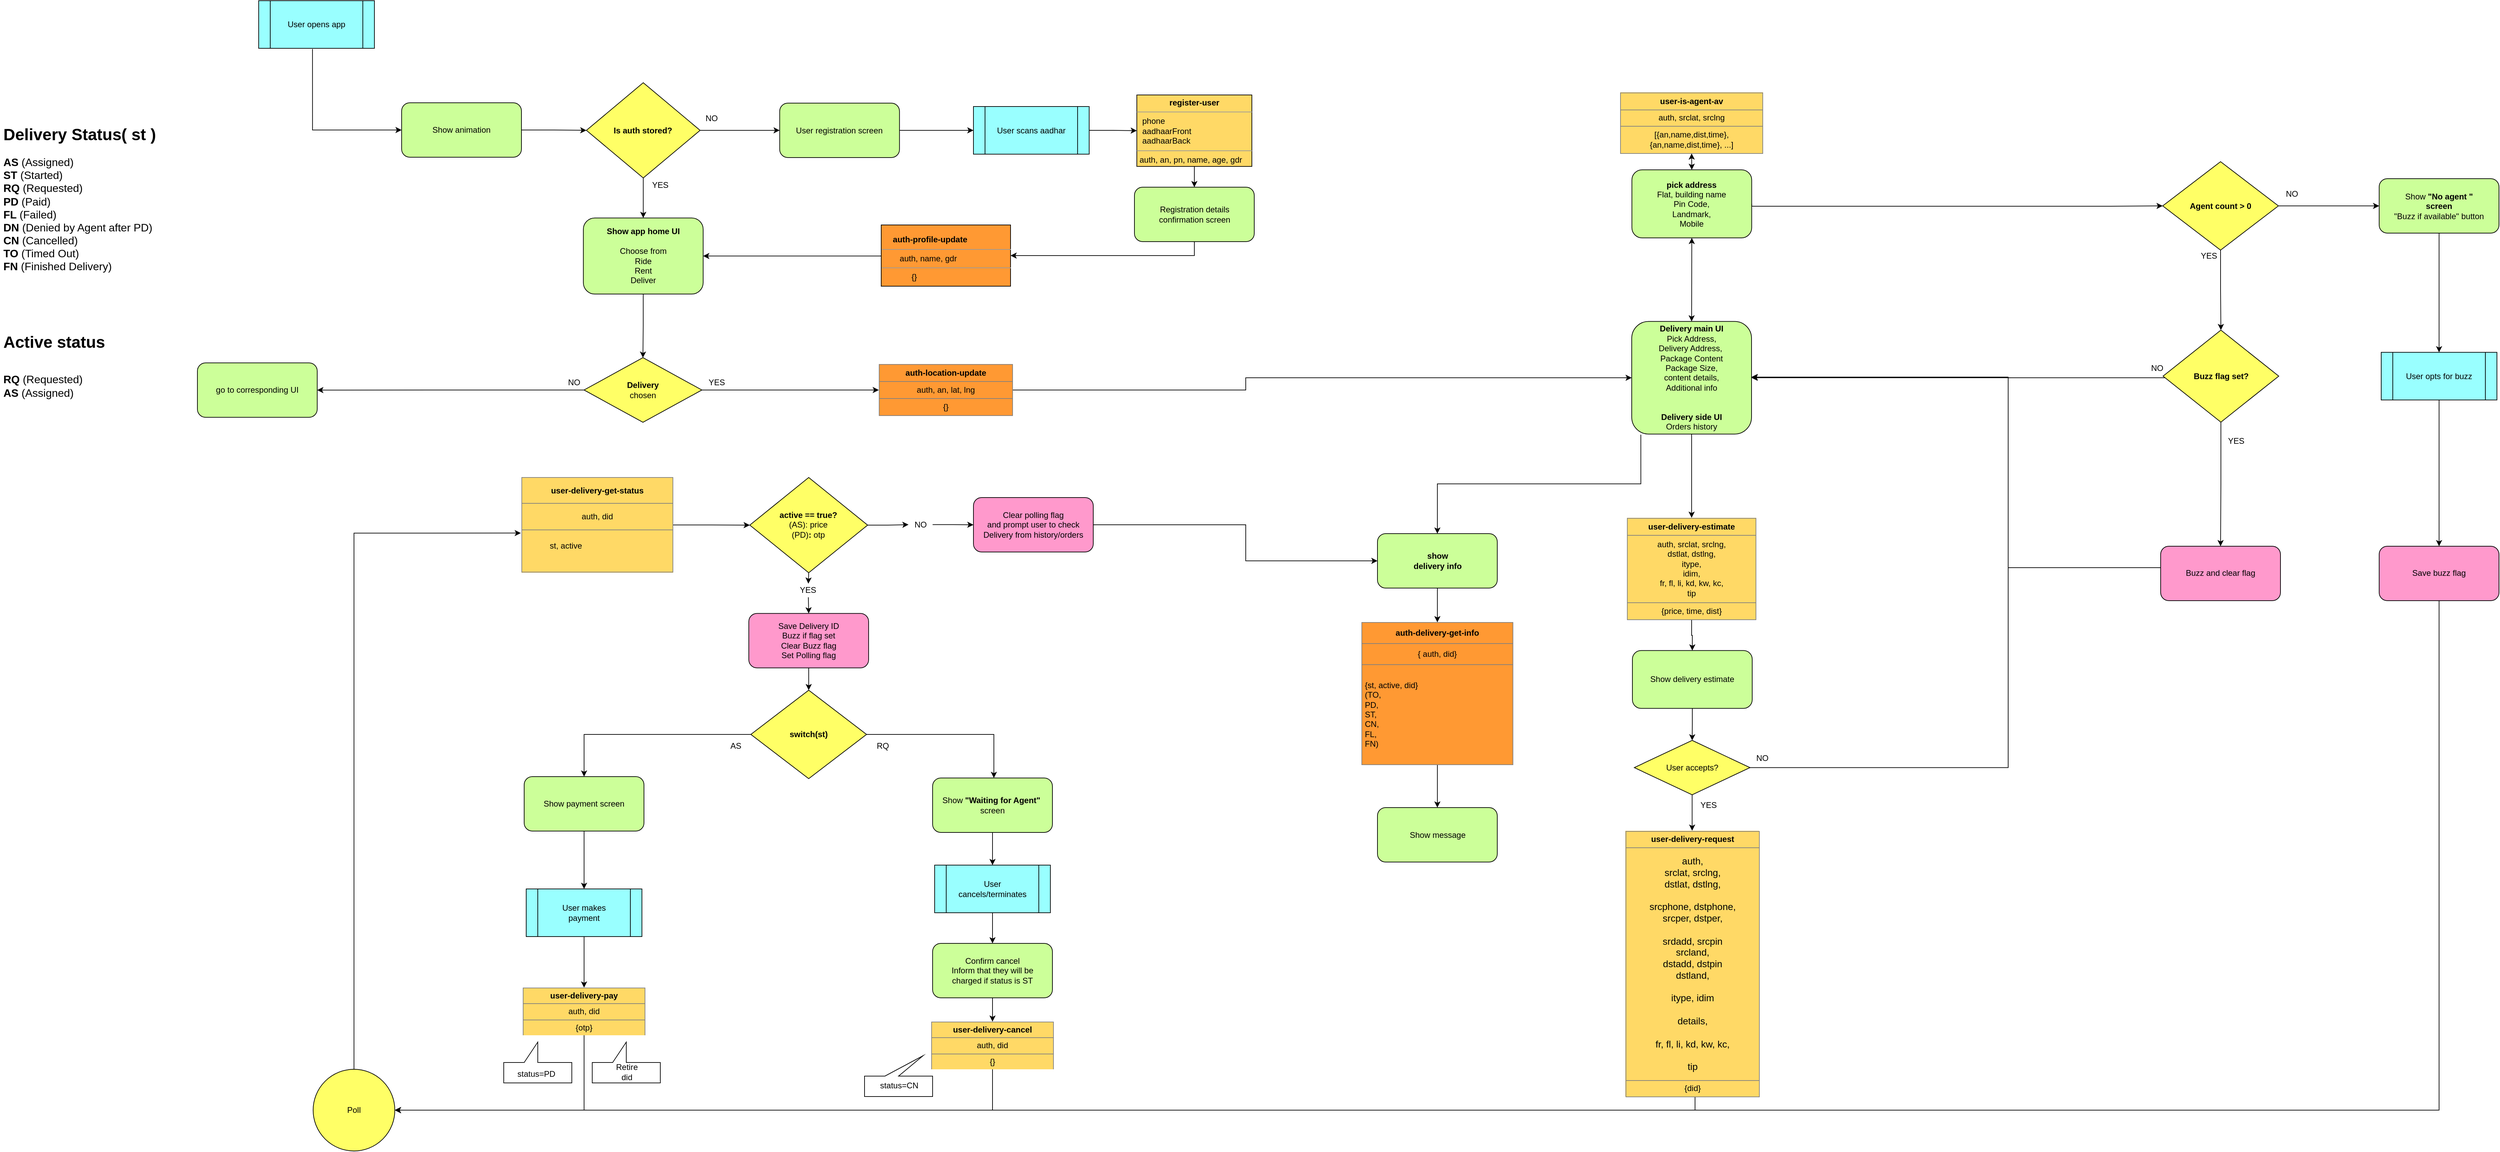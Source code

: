 <mxfile version="13.4.2" type="device" pages="2"><diagram id="umSUjMpP6o3V5vtBFtbb" name="User flow"><mxGraphModel dx="3362" dy="1870" grid="1" gridSize="10" guides="1" tooltips="1" connect="1" arrows="1" fold="1" page="1" pageScale="1" pageWidth="850" pageHeight="1100" math="0" shadow="0"><root><mxCell id="0"/><mxCell id="1" parent="0"/><mxCell id="ovAj_7NGKabQVrI9AM79-1" value="NO" style="text;html=1;strokeColor=none;fillColor=none;align=center;verticalAlign=middle;whiteSpace=wrap;rounded=0;" parent="1" vertex="1"><mxGeometry x="-121.53" y="-837.5" width="35.38" height="20" as="geometry"/></mxCell><mxCell id="ovAj_7NGKabQVrI9AM79-3" value="YES" style="text;html=1;strokeColor=none;fillColor=none;align=center;verticalAlign=middle;whiteSpace=wrap;rounded=0;" parent="1" vertex="1"><mxGeometry x="-200" y="-739.5" width="40" height="20" as="geometry"/></mxCell><mxCell id="ovAj_7NGKabQVrI9AM79-11" value="YES" style="text;html=1;strokeColor=none;fillColor=none;align=center;verticalAlign=middle;whiteSpace=wrap;rounded=0;" parent="1" vertex="1"><mxGeometry x="-117.06" y="-449.25" width="40" height="20" as="geometry"/></mxCell><mxCell id="ovAj_7NGKabQVrI9AM79-12" style="edgeStyle=orthogonalEdgeStyle;rounded=0;orthogonalLoop=1;jettySize=auto;html=1;exitX=1;exitY=0.5;exitDx=0;exitDy=0;entryX=0;entryY=0.5;entryDx=0;entryDy=0;strokeColor=#000000;" parent="1" source="ovAj_7NGKabQVrI9AM79-142" target="ovAj_7NGKabQVrI9AM79-41" edge="1"><mxGeometry relative="1" as="geometry"><mxPoint x="1294" y="-420.06" as="sourcePoint"/><Array as="points"><mxPoint x="1423" y="-698"/><mxPoint x="1950" y="-698"/></Array></mxGeometry></mxCell><mxCell id="ovAj_7NGKabQVrI9AM79-14" style="edgeStyle=orthogonalEdgeStyle;rounded=0;orthogonalLoop=1;jettySize=auto;html=1;exitX=0.5;exitY=1;exitDx=0;exitDy=0;strokeColor=#000000;" parent="1" edge="1"><mxGeometry relative="1" as="geometry"><mxPoint x="1294" y="-420.06" as="sourcePoint"/><mxPoint x="1294" y="-420.06" as="targetPoint"/></mxGeometry></mxCell><mxCell id="ovAj_7NGKabQVrI9AM79-15" value="NO" style="text;html=1;strokeColor=none;fillColor=none;align=center;verticalAlign=middle;whiteSpace=wrap;rounded=0;" parent="1" vertex="1"><mxGeometry x="-323.97" y="-449.25" width="35.38" height="20" as="geometry"/></mxCell><mxCell id="6kb4AXiD6yQqhbqmURRC-2" style="edgeStyle=orthogonalEdgeStyle;rounded=0;orthogonalLoop=1;jettySize=auto;html=1;" parent="1" source="ovAj_7NGKabQVrI9AM79-22" target="6kb4AXiD6yQqhbqmURRC-3" edge="1"><mxGeometry relative="1" as="geometry"><mxPoint x="-370" y="-520" as="targetPoint"/></mxGeometry></mxCell><mxCell id="6r-7RvzWRN3xC3U8KKOE-6" style="edgeStyle=orthogonalEdgeStyle;rounded=0;orthogonalLoop=1;jettySize=auto;html=1;" parent="1" source="ovAj_7NGKabQVrI9AM79-22" target="ovAj_7NGKabQVrI9AM79-136" edge="1"><mxGeometry relative="1" as="geometry"/></mxCell><mxCell id="ovAj_7NGKabQVrI9AM79-22" value="&lt;b&gt;Delivery&lt;br&gt;&lt;/b&gt;chosen&lt;br&gt;&lt;b&gt;&lt;/b&gt;" style="rhombus;whiteSpace=wrap;html=1;fillColor=#FFFF66;" parent="1" vertex="1"><mxGeometry x="-292.06" y="-475.51" width="173.13" height="95" as="geometry"/></mxCell><mxCell id="ovAj_7NGKabQVrI9AM79-23" style="edgeStyle=orthogonalEdgeStyle;rounded=0;orthogonalLoop=1;jettySize=auto;html=1;exitX=1;exitY=0.5;exitDx=0;exitDy=0;entryX=0;entryY=0.5;entryDx=0;entryDy=0;strokeColor=#000000;" parent="1" source="ovAj_7NGKabQVrI9AM79-25" target="ovAj_7NGKabQVrI9AM79-27" edge="1"><mxGeometry relative="1" as="geometry"/></mxCell><mxCell id="ovAj_7NGKabQVrI9AM79-24" style="edgeStyle=orthogonalEdgeStyle;rounded=0;orthogonalLoop=1;jettySize=auto;html=1;exitX=0.5;exitY=1;exitDx=0;exitDy=0;strokeColor=#000000;" parent="1" source="ovAj_7NGKabQVrI9AM79-25" target="6kb4AXiD6yQqhbqmURRC-1" edge="1"><mxGeometry relative="1" as="geometry"><mxPoint x="-195" y="-549.51" as="targetPoint"/></mxGeometry></mxCell><mxCell id="ovAj_7NGKabQVrI9AM79-25" value="&lt;b&gt;Is auth stored?&lt;/b&gt;" style="rhombus;whiteSpace=wrap;html=1;fillColor=#FFFF66;" parent="1" vertex="1"><mxGeometry x="-288.59" y="-879.5" width="167.06" height="140" as="geometry"/></mxCell><mxCell id="ovAj_7NGKabQVrI9AM79-26" value="" style="edgeStyle=orthogonalEdgeStyle;rounded=0;orthogonalLoop=1;jettySize=auto;html=1;" parent="1" source="ovAj_7NGKabQVrI9AM79-27" target="ovAj_7NGKabQVrI9AM79-38" edge="1"><mxGeometry relative="1" as="geometry"/></mxCell><mxCell id="ovAj_7NGKabQVrI9AM79-27" value="User registration screen" style="rounded=1;whiteSpace=wrap;html=1;fillColor=#CCFF99;" parent="1" vertex="1"><mxGeometry x="-4.63" y="-849.5" width="176" height="80" as="geometry"/></mxCell><mxCell id="ovAj_7NGKabQVrI9AM79-28" style="edgeStyle=orthogonalEdgeStyle;rounded=0;orthogonalLoop=1;jettySize=auto;html=1;exitX=1;exitY=0.5;exitDx=0;exitDy=0;strokeColor=#000000;" parent="1" source="ovAj_7NGKabQVrI9AM79-29" target="ovAj_7NGKabQVrI9AM79-25" edge="1"><mxGeometry relative="1" as="geometry"/></mxCell><mxCell id="ovAj_7NGKabQVrI9AM79-29" value="Show animation" style="rounded=1;whiteSpace=wrap;html=1;fillColor=#CCFF99;" parent="1" vertex="1"><mxGeometry x="-560" y="-850" width="176" height="80" as="geometry"/></mxCell><mxCell id="ovAj_7NGKabQVrI9AM79-30" style="edgeStyle=orthogonalEdgeStyle;rounded=0;orthogonalLoop=1;jettySize=auto;html=1;exitX=0.465;exitY=1.014;exitDx=0;exitDy=0;entryX=0;entryY=0.5;entryDx=0;entryDy=0;strokeColor=#000000;exitPerimeter=0;" parent="1" source="ovAj_7NGKabQVrI9AM79-31" target="ovAj_7NGKabQVrI9AM79-29" edge="1"><mxGeometry relative="1" as="geometry"/></mxCell><mxCell id="ovAj_7NGKabQVrI9AM79-31" value="User opens app" style="shape=process;whiteSpace=wrap;html=1;backgroundOutline=1;fillColor=#99FFFF;" parent="1" vertex="1"><mxGeometry x="-770" y="-1000" width="170" height="70" as="geometry"/></mxCell><mxCell id="ovAj_7NGKabQVrI9AM79-32" value="Registration details &lt;br&gt;confirmation screen" style="rounded=1;whiteSpace=wrap;html=1;fillColor=#CCFF99;" parent="1" vertex="1"><mxGeometry x="516.5" y="-726" width="176" height="80" as="geometry"/></mxCell><mxCell id="ovAj_7NGKabQVrI9AM79-37" value="" style="edgeStyle=orthogonalEdgeStyle;rounded=0;orthogonalLoop=1;jettySize=auto;html=1;" parent="1" source="ovAj_7NGKabQVrI9AM79-38" target="ovAj_7NGKabQVrI9AM79-117" edge="1"><mxGeometry relative="1" as="geometry"/></mxCell><mxCell id="ovAj_7NGKabQVrI9AM79-38" value="User scans aadhar" style="shape=process;whiteSpace=wrap;html=1;backgroundOutline=1;fillColor=#99FFFF;" parent="1" vertex="1"><mxGeometry x="280.0" y="-844.5" width="170" height="70" as="geometry"/></mxCell><mxCell id="ovAj_7NGKabQVrI9AM79-39" style="edgeStyle=orthogonalEdgeStyle;rounded=0;orthogonalLoop=1;jettySize=auto;html=1;exitX=1;exitY=0.5;exitDx=0;exitDy=0;entryX=0;entryY=0.5;entryDx=0;entryDy=0;strokeColor=#000000;" parent="1" source="ovAj_7NGKabQVrI9AM79-41" target="ovAj_7NGKabQVrI9AM79-66" edge="1"><mxGeometry relative="1" as="geometry"/></mxCell><mxCell id="ovAj_7NGKabQVrI9AM79-40" style="edgeStyle=orthogonalEdgeStyle;rounded=0;orthogonalLoop=1;jettySize=auto;html=1;exitX=0.5;exitY=1;exitDx=0;exitDy=0;entryX=0.5;entryY=0;entryDx=0;entryDy=0;strokeColor=#000000;" parent="1" source="ovAj_7NGKabQVrI9AM79-41" target="ovAj_7NGKabQVrI9AM79-75" edge="1"><mxGeometry relative="1" as="geometry"/></mxCell><mxCell id="ovAj_7NGKabQVrI9AM79-41" value="&lt;b&gt;Agent count &amp;gt; 0&lt;/b&gt;" style="rhombus;whiteSpace=wrap;html=1;fillColor=#FFFF66;" parent="1" vertex="1"><mxGeometry x="2027" y="-763.5" width="170" height="130" as="geometry"/></mxCell><mxCell id="ovAj_7NGKabQVrI9AM79-65" style="edgeStyle=orthogonalEdgeStyle;rounded=0;orthogonalLoop=1;jettySize=auto;html=1;exitX=0.5;exitY=1;exitDx=0;exitDy=0;entryX=0.5;entryY=0;entryDx=0;entryDy=0;strokeColor=#000000;" parent="1" source="ovAj_7NGKabQVrI9AM79-66" target="ovAj_7NGKabQVrI9AM79-70" edge="1"><mxGeometry relative="1" as="geometry"/></mxCell><mxCell id="ovAj_7NGKabQVrI9AM79-66" value="Show &lt;b&gt;&quot;No agent &quot;&lt;br&gt;screen&lt;/b&gt;&lt;br&gt;&quot;Buzz if available&quot; button" style="rounded=1;whiteSpace=wrap;html=1;fillColor=#CCFF99;" parent="1" vertex="1"><mxGeometry x="2345" y="-738.5" width="176" height="80" as="geometry"/></mxCell><mxCell id="ovAj_7NGKabQVrI9AM79-67" style="edgeStyle=orthogonalEdgeStyle;rounded=0;orthogonalLoop=1;jettySize=auto;html=1;exitX=0.5;exitY=1;exitDx=0;exitDy=0;entryX=1;entryY=0.5;entryDx=0;entryDy=0;strokeColor=#000000;" parent="1" source="ovAj_7NGKabQVrI9AM79-68" target="ovAj_7NGKabQVrI9AM79-80" edge="1"><mxGeometry relative="1" as="geometry"/></mxCell><mxCell id="ovAj_7NGKabQVrI9AM79-68" value="Save buzz flag" style="rounded=1;whiteSpace=wrap;html=1;fillColor=#FF99CC;" parent="1" vertex="1"><mxGeometry x="2345" y="-198.51" width="176" height="80" as="geometry"/></mxCell><mxCell id="ovAj_7NGKabQVrI9AM79-69" style="edgeStyle=orthogonalEdgeStyle;rounded=0;orthogonalLoop=1;jettySize=auto;html=1;exitX=0.5;exitY=1;exitDx=0;exitDy=0;entryX=0.5;entryY=0;entryDx=0;entryDy=0;strokeColor=#000000;" parent="1" source="ovAj_7NGKabQVrI9AM79-70" target="ovAj_7NGKabQVrI9AM79-68" edge="1"><mxGeometry relative="1" as="geometry"/></mxCell><mxCell id="ovAj_7NGKabQVrI9AM79-70" value="User opts for buzz" style="shape=process;whiteSpace=wrap;html=1;backgroundOutline=1;fillColor=#99FFFF;" parent="1" vertex="1"><mxGeometry x="2348" y="-483.37" width="170" height="70" as="geometry"/></mxCell><mxCell id="ovAj_7NGKabQVrI9AM79-145" style="edgeStyle=orthogonalEdgeStyle;rounded=0;orthogonalLoop=1;jettySize=auto;html=1;entryX=1;entryY=0.5;entryDx=0;entryDy=0;exitX=0;exitY=0.5;exitDx=0;exitDy=0;" parent="1" source="ovAj_7NGKabQVrI9AM79-72" target="ovAj_7NGKabQVrI9AM79-141" edge="1"><mxGeometry relative="1" as="geometry"><Array as="points"><mxPoint x="1800" y="-167"/><mxPoint x="1800" y="-447"/></Array></mxGeometry></mxCell><mxCell id="ovAj_7NGKabQVrI9AM79-72" value="Buzz and clear flag" style="rounded=1;whiteSpace=wrap;html=1;fillColor=#FF99CC;" parent="1" vertex="1"><mxGeometry x="2024" y="-198.51" width="176" height="80" as="geometry"/></mxCell><mxCell id="ovAj_7NGKabQVrI9AM79-73" style="edgeStyle=orthogonalEdgeStyle;rounded=0;orthogonalLoop=1;jettySize=auto;html=1;exitX=0.5;exitY=1;exitDx=0;exitDy=0;entryX=0.5;entryY=0;entryDx=0;entryDy=0;strokeColor=#000000;" parent="1" source="ovAj_7NGKabQVrI9AM79-75" target="ovAj_7NGKabQVrI9AM79-72" edge="1"><mxGeometry relative="1" as="geometry"/></mxCell><mxCell id="ovAj_7NGKabQVrI9AM79-74" style="edgeStyle=orthogonalEdgeStyle;rounded=0;orthogonalLoop=1;jettySize=auto;html=1;entryX=1;entryY=0.5;entryDx=0;entryDy=0;strokeColor=#000000;exitX=0;exitY=0.5;exitDx=0;exitDy=0;" parent="1" source="ovAj_7NGKabQVrI9AM79-75" target="ovAj_7NGKabQVrI9AM79-141" edge="1"><mxGeometry relative="1" as="geometry"><Array as="points"><mxPoint x="2046" y="-446"/></Array><mxPoint x="1535" y="-67.06" as="sourcePoint"/><mxPoint x="1527" y="189.44" as="targetPoint"/></mxGeometry></mxCell><mxCell id="ovAj_7NGKabQVrI9AM79-75" value="&lt;b&gt;Buzz flag set?&lt;/b&gt;" style="rhombus;whiteSpace=wrap;html=1;fillColor=#FFFF66;" parent="1" vertex="1"><mxGeometry x="2027.5" y="-516" width="170" height="135.25" as="geometry"/></mxCell><mxCell id="ovAj_7NGKabQVrI9AM79-79" style="edgeStyle=orthogonalEdgeStyle;rounded=0;orthogonalLoop=1;jettySize=auto;html=1;exitX=0.5;exitY=0;exitDx=0;exitDy=0;entryX=-0.004;entryY=0.585;entryDx=0;entryDy=0;entryPerimeter=0;" parent="1" source="ovAj_7NGKabQVrI9AM79-80" target="6r-7RvzWRN3xC3U8KKOE-2" edge="1"><mxGeometry relative="1" as="geometry"><mxPoint x="-300" y="-489.51" as="targetPoint"/><Array as="points"><mxPoint x="-630" y="-218"/></Array></mxGeometry></mxCell><mxCell id="ovAj_7NGKabQVrI9AM79-80" value="Poll" style="ellipse;whiteSpace=wrap;html=1;aspect=fixed;fillColor=#FFFF66;gradientColor=none;" parent="1" vertex="1"><mxGeometry x="-690" y="570" width="120" height="120" as="geometry"/></mxCell><mxCell id="ovAj_7NGKabQVrI9AM79-81" style="edgeStyle=orthogonalEdgeStyle;rounded=0;orthogonalLoop=1;jettySize=auto;html=1;entryX=0.5;entryY=0;entryDx=0;entryDy=0;strokeColor=#000000;" parent="1" source="0Ivg08jpukdX_seYBT05-1" target="ovAj_7NGKabQVrI9AM79-89" edge="1"><mxGeometry relative="1" as="geometry"><mxPoint x="665.5" y="90.39" as="sourcePoint"/></mxGeometry></mxCell><mxCell id="ovAj_7NGKabQVrI9AM79-82" style="edgeStyle=orthogonalEdgeStyle;rounded=0;orthogonalLoop=1;jettySize=auto;html=1;exitX=0.076;exitY=1.005;exitDx=0;exitDy=0;entryX=0.5;entryY=0;entryDx=0;entryDy=0;strokeColor=#000000;exitPerimeter=0;" parent="1" source="ovAj_7NGKabQVrI9AM79-141" target="ovAj_7NGKabQVrI9AM79-87" edge="1"><mxGeometry relative="1" as="geometry"><mxPoint x="1037" y="-343.25" as="sourcePoint"/></mxGeometry></mxCell><mxCell id="ovAj_7NGKabQVrI9AM79-87" value="&lt;b&gt;show &lt;br&gt;delivery info&lt;/b&gt;" style="rounded=1;whiteSpace=wrap;html=1;fillColor=#CCFF99;" parent="1" vertex="1"><mxGeometry x="873.5" y="-217" width="176" height="80" as="geometry"/></mxCell><mxCell id="ovAj_7NGKabQVrI9AM79-89" value="Show message" style="rounded=1;whiteSpace=wrap;html=1;fillColor=#CCFF99;" parent="1" vertex="1"><mxGeometry x="873.5" y="185.5" width="176" height="80" as="geometry"/></mxCell><mxCell id="ovAj_7NGKabQVrI9AM79-93" value="YES" style="text;html=1;strokeColor=none;fillColor=none;align=center;verticalAlign=middle;whiteSpace=wrap;rounded=0;" parent="1" vertex="1"><mxGeometry x="2075" y="-635.5" width="40" height="20" as="geometry"/></mxCell><mxCell id="ovAj_7NGKabQVrI9AM79-94" value="YES" style="text;html=1;strokeColor=none;fillColor=none;align=center;verticalAlign=middle;whiteSpace=wrap;rounded=0;" parent="1" vertex="1"><mxGeometry x="2115" y="-363.26" width="40" height="20" as="geometry"/></mxCell><mxCell id="ovAj_7NGKabQVrI9AM79-95" value="NO" style="text;html=1;strokeColor=none;fillColor=none;align=center;verticalAlign=middle;whiteSpace=wrap;rounded=0;" parent="1" vertex="1"><mxGeometry x="1998.5" y="-470" width="40" height="20" as="geometry"/></mxCell><mxCell id="ovAj_7NGKabQVrI9AM79-96" value="NO" style="text;html=1;strokeColor=none;fillColor=none;align=center;verticalAlign=middle;whiteSpace=wrap;rounded=0;" parent="1" vertex="1"><mxGeometry x="2197" y="-726" width="40" height="20" as="geometry"/></mxCell><mxCell id="ovAj_7NGKabQVrI9AM79-101" style="edgeStyle=orthogonalEdgeStyle;rounded=0;orthogonalLoop=1;jettySize=auto;html=1;exitX=0.583;exitY=1;exitDx=0;exitDy=0;entryX=1;entryY=0.5;entryDx=0;entryDy=0;exitPerimeter=0;" parent="1" source="ovAj_7NGKabQVrI9AM79-110" target="ovAj_7NGKabQVrI9AM79-80" edge="1"><mxGeometry relative="1" as="geometry"><mxPoint x="1172" y="510" as="sourcePoint"/><Array as="points"><mxPoint x="1340" y="565"/><mxPoint x="1340" y="630"/></Array></mxGeometry></mxCell><mxCell id="ovAj_7NGKabQVrI9AM79-102" value="" style="edgeStyle=orthogonalEdgeStyle;rounded=0;orthogonalLoop=1;jettySize=auto;html=1;" parent="1" source="ovAj_7NGKabQVrI9AM79-103" target="ovAj_7NGKabQVrI9AM79-113" edge="1"><mxGeometry relative="1" as="geometry"/></mxCell><mxCell id="ovAj_7NGKabQVrI9AM79-103" value="Show delivery estimate" style="rounded=1;whiteSpace=wrap;html=1;fillColor=#CCFF99;" parent="1" vertex="1"><mxGeometry x="1248" y="-45.25" width="176" height="85" as="geometry"/></mxCell><mxCell id="ovAj_7NGKabQVrI9AM79-110" value="&lt;table style=&quot;width: 100% ; height: 100% ; border-collapse: collapse&quot; width=&quot;100%&quot; cellpadding=&quot;4&quot; border=&quot;1&quot;&gt;&lt;tbody&gt;&lt;tr&gt;&lt;th&gt;user-delivery-request&lt;/th&gt;&lt;/tr&gt;&lt;tr&gt;&lt;td&gt;&lt;font style=&quot;font-size: 14px&quot;&gt;auth, &lt;br&gt;srclat, srclng,&lt;br&gt;dstlat, dstlng, &lt;br&gt;&lt;br&gt;srcphone, dstphone,&lt;br&gt;srcper, dstper,&lt;br&gt;&lt;br&gt;srdadd, srcpin&lt;br&gt;srcland,&lt;br&gt;dstadd, dstpin &lt;br&gt;dstland,&lt;br&gt;&lt;br&gt;itype, idim&lt;br&gt;&lt;br&gt;details, &lt;br&gt;&lt;br&gt;fr, fl, li, kd, kw, kc,&lt;br&gt;&lt;br&gt;tip&lt;br&gt;&lt;/font&gt;&lt;/td&gt;&lt;/tr&gt;&lt;tr&gt;&lt;td&gt;{did}&lt;br&gt;&lt;/td&gt;&lt;/tr&gt;&lt;/tbody&gt;&lt;/table&gt;," style="text;html=1;strokeColor=none;fillColor=#FFD966;overflow=fill;align=center;" parent="1" vertex="1"><mxGeometry x="1237.5" y="219.5" width="196.5" height="390.5" as="geometry"/></mxCell><mxCell id="ovAj_7NGKabQVrI9AM79-112" value="" style="edgeStyle=orthogonalEdgeStyle;rounded=0;orthogonalLoop=1;jettySize=auto;html=1;" parent="1" source="ovAj_7NGKabQVrI9AM79-113" target="ovAj_7NGKabQVrI9AM79-141" edge="1"><mxGeometry relative="1" as="geometry"><mxPoint x="1770" y="-237" as="targetPoint"/><Array as="points"><mxPoint x="1800" y="127"/><mxPoint x="1800" y="-447"/></Array></mxGeometry></mxCell><mxCell id="ovAj_7NGKabQVrI9AM79-148" value="" style="edgeStyle=orthogonalEdgeStyle;rounded=0;orthogonalLoop=1;jettySize=auto;html=1;entryX=0.5;entryY=0;entryDx=0;entryDy=0;" parent="1" source="ovAj_7NGKabQVrI9AM79-113" target="ovAj_7NGKabQVrI9AM79-110" edge="1"><mxGeometry relative="1" as="geometry"><mxPoint x="1336" y="390" as="targetPoint"/></mxGeometry></mxCell><mxCell id="ovAj_7NGKabQVrI9AM79-113" value="User accepts?" style="rhombus;whiteSpace=wrap;html=1;fillColor=#FFFF66;" parent="1" vertex="1"><mxGeometry x="1250.75" y="86.75" width="170" height="80" as="geometry"/></mxCell><mxCell id="ovAj_7NGKabQVrI9AM79-114" value="YES" style="text;html=1;strokeColor=none;fillColor=none;align=center;verticalAlign=middle;whiteSpace=wrap;rounded=0;" parent="1" vertex="1"><mxGeometry x="1340" y="172" width="40" height="20" as="geometry"/></mxCell><mxCell id="ovAj_7NGKabQVrI9AM79-115" value="NO" style="text;html=1;strokeColor=none;fillColor=none;align=center;verticalAlign=middle;whiteSpace=wrap;rounded=0;" parent="1" vertex="1"><mxGeometry x="1418.75" y="102.75" width="40" height="20" as="geometry"/></mxCell><mxCell id="ovAj_7NGKabQVrI9AM79-116" value="" style="edgeStyle=orthogonalEdgeStyle;rounded=0;orthogonalLoop=1;jettySize=auto;html=1;" parent="1" source="ovAj_7NGKabQVrI9AM79-117" target="ovAj_7NGKabQVrI9AM79-32" edge="1"><mxGeometry relative="1" as="geometry"><mxPoint x="1056" y="-805" as="targetPoint"/></mxGeometry></mxCell><mxCell id="ovAj_7NGKabQVrI9AM79-117" value="&lt;p style=&quot;margin: 0px ; margin-top: 4px ; text-align: center&quot;&gt;&lt;b&gt;register-user&lt;/b&gt;&lt;/p&gt;&lt;hr size=&quot;1&quot;&gt;&lt;p style=&quot;margin: 0px 0px 0px 8px&quot;&gt;phone&lt;br&gt;aadhaarFront&lt;br&gt;&lt;/p&gt;&lt;p style=&quot;margin: 0px 0px 0px 8px&quot;&gt;aadhaarBack&lt;br&gt;&lt;/p&gt;&lt;hr size=&quot;1&quot;&gt;&lt;p style=&quot;margin: 0px ; margin-left: 4px&quot;&gt;auth,&amp;nbsp;an,&amp;nbsp;pn,&amp;nbsp;name, age,&amp;nbsp;gdr&lt;br&gt;&lt;br&gt;&lt;/p&gt;" style="verticalAlign=top;align=left;overflow=fill;fontSize=12;fontFamily=Helvetica;html=1;fillColor=#FFD966;" parent="1" vertex="1"><mxGeometry x="520" y="-861.5" width="169" height="105" as="geometry"/></mxCell><mxCell id="ovAj_7NGKabQVrI9AM79-118" style="edgeStyle=orthogonalEdgeStyle;rounded=0;orthogonalLoop=1;jettySize=auto;html=1;exitX=0.5;exitY=1;exitDx=0;exitDy=0;strokeColor=#000000;" parent="1" source="ovAj_7NGKabQVrI9AM79-32" target="ovAj_7NGKabQVrI9AM79-127" edge="1"><mxGeometry relative="1" as="geometry"><mxPoint x="1170" y="-770" as="sourcePoint"/><mxPoint x="1170.5" y="-720" as="targetPoint"/></mxGeometry></mxCell><mxCell id="ovAj_7NGKabQVrI9AM79-123" value="&lt;table style=&quot;width: 100% ; height: 100% ; border-collapse: collapse&quot; width=&quot;100%&quot; cellpadding=&quot;4&quot; border=&quot;1&quot;&gt;&lt;tbody&gt;&lt;tr&gt;&lt;th&gt;user-is-agent-av&lt;/th&gt;&lt;/tr&gt;&lt;tr&gt;&lt;td&gt;auth, srclat, srclng&lt;br&gt;&lt;/td&gt;&lt;/tr&gt;&lt;tr&gt;&lt;td&gt;[{an,name,dist,time}, &lt;br&gt;{an,name,dist,time}, ...]&lt;br&gt;&lt;/td&gt;&lt;/tr&gt;&lt;/tbody&gt;&lt;/table&gt;" style="text;html=1;strokeColor=none;fillColor=#FFD966;overflow=fill;align=center;" parent="1" vertex="1"><mxGeometry x="1230" y="-865.5" width="210" height="90" as="geometry"/></mxCell><mxCell id="ovAj_7NGKabQVrI9AM79-126" value="" style="edgeStyle=orthogonalEdgeStyle;rounded=0;orthogonalLoop=1;jettySize=auto;html=1;entryX=1;entryY=0.5;entryDx=0;entryDy=0;" parent="1" source="ovAj_7NGKabQVrI9AM79-127" target="6kb4AXiD6yQqhbqmURRC-1" edge="1"><mxGeometry relative="1" as="geometry"><Array as="points"><mxPoint x="230" y="-625"/></Array></mxGeometry></mxCell><mxCell id="ovAj_7NGKabQVrI9AM79-127" value="&lt;br&gt;&amp;nbsp;&amp;nbsp;&amp;nbsp;&amp;nbsp; &lt;b&gt;auth-profile-update&lt;/b&gt;&lt;hr size=&quot;1&quot;&gt;&amp;nbsp;&amp;nbsp;&amp;nbsp;&amp;nbsp;&amp;nbsp;&amp;nbsp;&amp;nbsp; auth, name, gdr&lt;br&gt;&lt;hr size=&quot;1&quot;&gt;&lt;p style=&quot;margin: 0px ; margin-left: 4px&quot;&gt;&amp;nbsp;&amp;nbsp;&amp;nbsp;&amp;nbsp;&amp;nbsp;&amp;nbsp;&amp;nbsp;&amp;nbsp;&amp;nbsp;&amp;nbsp;&amp;nbsp; {}&lt;br&gt;&lt;br&gt;&lt;/p&gt;" style="verticalAlign=top;align=left;overflow=fill;fontSize=12;fontFamily=Helvetica;html=1;fillColor=#FF9933;" parent="1" vertex="1"><mxGeometry x="144.5" y="-670.5" width="190" height="90" as="geometry"/></mxCell><mxCell id="ovAj_7NGKabQVrI9AM79-128" value="" style="endArrow=classic;startArrow=classic;html=1;entryX=0.5;entryY=1;entryDx=0;entryDy=0;exitX=0.5;exitY=0;exitDx=0;exitDy=0;" parent="1" source="ovAj_7NGKabQVrI9AM79-142" target="ovAj_7NGKabQVrI9AM79-123" edge="1"><mxGeometry width="50" height="50" relative="1" as="geometry"><mxPoint x="1010" y="223" as="sourcePoint"/><mxPoint x="1060" y="173" as="targetPoint"/></mxGeometry></mxCell><mxCell id="ovAj_7NGKabQVrI9AM79-129" value="" style="edgeStyle=orthogonalEdgeStyle;rounded=0;orthogonalLoop=1;jettySize=auto;html=1;" parent="1" source="ovAj_7NGKabQVrI9AM79-130" target="ovAj_7NGKabQVrI9AM79-103" edge="1"><mxGeometry relative="1" as="geometry"/></mxCell><mxCell id="ovAj_7NGKabQVrI9AM79-130" value="&lt;table style=&quot;width: 100% ; height: 100% ; border-collapse: collapse&quot; width=&quot;100%&quot; cellpadding=&quot;4&quot; border=&quot;1&quot;&gt;&lt;tbody&gt;&lt;tr&gt;&lt;th&gt;user-delivery-estimate&lt;/th&gt;&lt;/tr&gt;&lt;tr&gt;&lt;td&gt;auth, srclat, srclng,&lt;br&gt;dstlat, dstlng, &lt;br&gt;itype,&lt;br&gt; idim,&lt;br&gt;fr, fl, li, kd, kw, kc,&lt;br&gt;tip&lt;br&gt;&lt;/td&gt;&lt;/tr&gt;&lt;tr&gt;&lt;td&gt;{price, time, dist}&lt;br&gt;&lt;/td&gt;&lt;/tr&gt;&lt;/tbody&gt;&lt;/table&gt;,&amp;lt;" style="text;html=1;strokeColor=none;fillColor=#FFD966;overflow=fill;align=center;" parent="1" vertex="1"><mxGeometry x="1240" y="-240.25" width="190" height="150.25" as="geometry"/></mxCell><mxCell id="ovAj_7NGKabQVrI9AM79-134" value="&lt;span style=&quot;color: rgba(0 , 0 , 0 , 0) ; font-family: monospace ; font-size: 0px&quot;&gt;%3CmxGraphModel%3E%3Croot%3E%3CmxCell%20id%3D%220%22%2F%3E%3CmxCell%20id%3D%221%22%20parent%3D%220%22%2F%3E%3CmxCell%20id%3D%222%22%20value%3D%22%26lt%3Btable%20style%3D%26quot%3Bwidth%3A%20100%25%20%3B%20height%3A%20100%25%20%3B%20border-collapse%3A%20collapse%26quot%3B%20width%3D%26quot%3B100%25%26quot%3B%20cellpadding%3D%26quot%3B4%26quot%3B%20border%3D%26quot%3B1%26quot%3B%26gt%3B%26lt%3Btbody%26gt%3B%26lt%3Btr%26gt%3B%26lt%3Bth%26gt%3Bauth-location-update%26lt%3Bbr%26gt%3B%26lt%3B%2Fth%26gt%3B%26lt%3B%2Ftr%26gt%3B%26lt%3Btr%26gt%3B%26lt%3Btd%26gt%3Bauth%2C%20lat%2C%20lng%26lt%3Bbr%26gt%3B%26lt%3B%2Ftd%26gt%3B%26lt%3B%2Ftr%26gt%3B%26lt%3Btr%26gt%3B%26lt%3Btd%26gt%3B%7B%7D%26lt%3B%2Ftd%26gt%3B%26lt%3B%2Ftr%26gt%3B%26lt%3B%2Ftbody%26gt%3B%26lt%3B%2Ftable%26gt%3B%22%20style%3D%22text%3Bhtml%3D1%3BstrokeColor%3Dnone%3BfillColor%3D%23FF9933%3Boverflow%3Dfill%3Balign%3Dcenter%3B%22%20vertex%3D%221%22%20parent%3D%221%22%3E%3CmxGeometry%20x%3D%22770%22%20y%3D%221010%22%20width%3D%22180%22%20height%3D%2276.25%22%20as%3D%22geometry%22%2F%3E%3C%2FmxCell%3E%3C%2Froot%3E%3C%2FmxGraphModel%3E&lt;/span&gt;" style="text;html=1;align=center;verticalAlign=middle;resizable=0;points=[];autosize=1;" parent="1" vertex="1"><mxGeometry x="901" y="-562" width="20" height="20" as="geometry"/></mxCell><mxCell id="ovAj_7NGKabQVrI9AM79-140" style="edgeStyle=orthogonalEdgeStyle;rounded=0;orthogonalLoop=1;jettySize=auto;html=1;" parent="1" source="ovAj_7NGKabQVrI9AM79-136" target="ovAj_7NGKabQVrI9AM79-141" edge="1"><mxGeometry relative="1" as="geometry"><mxPoint x="1290" y="-560" as="targetPoint"/><Array as="points"><mxPoint x="680" y="-428"/><mxPoint x="680" y="-446"/></Array></mxGeometry></mxCell><mxCell id="ovAj_7NGKabQVrI9AM79-136" value="&lt;table style=&quot;width: 100% ; height: 100% ; border-collapse: collapse&quot; width=&quot;100%&quot; cellpadding=&quot;4&quot; border=&quot;1&quot;&gt;&lt;tbody&gt;&lt;tr&gt;&lt;th&gt;auth-location-update&lt;br&gt;&lt;/th&gt;&lt;/tr&gt;&lt;tr&gt;&lt;td&gt;auth, an, lat, lng&lt;br&gt;&lt;/td&gt;&lt;/tr&gt;&lt;tr&gt;&lt;td&gt;{}&lt;/td&gt;&lt;/tr&gt;&lt;/tbody&gt;&lt;/table&gt;" style="text;html=1;strokeColor=none;fillColor=#FF9933;overflow=fill;align=center;" parent="1" vertex="1"><mxGeometry x="141" y="-466.13" width="197" height="76.25" as="geometry"/></mxCell><mxCell id="ovAj_7NGKabQVrI9AM79-138" value="&lt;h1&gt;Delivery Status( st )&lt;/h1&gt;&lt;div&gt;&lt;font size=&quot;3&quot;&gt;&lt;b&gt;AS&lt;/b&gt; (Assigned)&lt;/font&gt;&lt;/div&gt;&lt;div&gt;&lt;font size=&quot;3&quot;&gt;&lt;b&gt;ST &lt;/b&gt;(Started)&lt;/font&gt;&lt;/div&gt;&lt;div&gt;&lt;font size=&quot;3&quot;&gt;&lt;b&gt;RQ &lt;/b&gt;(Requested)&lt;/font&gt;&lt;/div&gt;&lt;div&gt;&lt;font size=&quot;3&quot;&gt;&lt;b&gt;PD &lt;/b&gt;(Paid)&lt;/font&gt;&lt;/div&gt;&lt;div&gt;&lt;font size=&quot;3&quot;&gt;&lt;b&gt;FL &lt;/b&gt;(Failed)&lt;/font&gt;&lt;/div&gt;&lt;div&gt;&lt;font size=&quot;3&quot;&gt;&lt;b&gt;DN &lt;/b&gt;(Denied by Agent after PD)&lt;/font&gt;&lt;/div&gt;&lt;div&gt;&lt;font size=&quot;3&quot;&gt;&lt;b&gt;CN &lt;/b&gt;(Cancelled)&lt;/font&gt;&lt;/div&gt;&lt;div&gt;&lt;font size=&quot;3&quot;&gt;&lt;b&gt;TO &lt;/b&gt;(Timed Out)&lt;/font&gt;&lt;br&gt;&lt;div&gt;&lt;font size=&quot;3&quot;&gt;&lt;b&gt;FN &lt;/b&gt;(Finished Delivery)&lt;/font&gt;&lt;/div&gt;&lt;/div&gt;" style="text;html=1;strokeColor=none;fillColor=none;spacing=5;spacingTop=-20;whiteSpace=wrap;overflow=hidden;rounded=0;" parent="1" vertex="1"><mxGeometry x="-1150" y="-822.87" width="350" height="247.87" as="geometry"/></mxCell><mxCell id="ovAj_7NGKabQVrI9AM79-146" style="edgeStyle=orthogonalEdgeStyle;rounded=0;orthogonalLoop=1;jettySize=auto;html=1;" parent="1" source="ovAj_7NGKabQVrI9AM79-141" target="ovAj_7NGKabQVrI9AM79-130" edge="1"><mxGeometry relative="1" as="geometry"/></mxCell><mxCell id="ovAj_7NGKabQVrI9AM79-141" value="&lt;b&gt;Delivery main UI&lt;br&gt;&lt;/b&gt;&lt;div&gt;Pick Address, &lt;br&gt;&lt;/div&gt;&lt;div&gt;Delivery Address,&amp;nbsp; &lt;/div&gt;&lt;div&gt;&lt;span&gt;Package Content&lt;br&gt;Package Size,&lt;br&gt;content details,&lt;br&gt;Additional info&lt;br&gt;&lt;/span&gt;&lt;br&gt;&lt;br&gt;&lt;b&gt;Delivery side UI&lt;/b&gt;&lt;br&gt;&lt;/div&gt;Orders history" style="rounded=1;whiteSpace=wrap;html=1;fillColor=#CCFF99;" parent="1" vertex="1"><mxGeometry x="1247" y="-528.77" width="176" height="165.51" as="geometry"/></mxCell><mxCell id="ovAj_7NGKabQVrI9AM79-142" value="&lt;b&gt;pick address&lt;/b&gt;&lt;br&gt;Flat, building name&lt;br&gt;Pin Code,&lt;br&gt;Landmark,&lt;br&gt;Mobile" style="rounded=1;whiteSpace=wrap;html=1;fillColor=#CCFF99;" parent="1" vertex="1"><mxGeometry x="1247.25" y="-751.5" width="176" height="100" as="geometry"/></mxCell><mxCell id="ovAj_7NGKabQVrI9AM79-143" value="" style="endArrow=classic;startArrow=classic;html=1;exitX=0.5;exitY=0;exitDx=0;exitDy=0;entryX=0.5;entryY=1;entryDx=0;entryDy=0;" parent="1" source="ovAj_7NGKabQVrI9AM79-141" target="ovAj_7NGKabQVrI9AM79-142" edge="1"><mxGeometry width="50" height="50" relative="1" as="geometry"><mxPoint x="1716" y="-514.5" as="sourcePoint"/><mxPoint x="1342" y="-672" as="targetPoint"/></mxGeometry></mxCell><mxCell id="6r-7RvzWRN3xC3U8KKOE-5" value="" style="edgeStyle=orthogonalEdgeStyle;rounded=0;orthogonalLoop=1;jettySize=auto;html=1;" parent="1" source="6kb4AXiD6yQqhbqmURRC-1" target="ovAj_7NGKabQVrI9AM79-22" edge="1"><mxGeometry relative="1" as="geometry"><mxPoint x="-205.06" y="-489" as="targetPoint"/></mxGeometry></mxCell><mxCell id="6kb4AXiD6yQqhbqmURRC-1" value="&lt;b&gt;Show app home UI&lt;br&gt;&lt;/b&gt;&lt;br&gt;Choose from&lt;br&gt;Ride&lt;br&gt;Rent&lt;br&gt;Deliver&lt;br&gt;" style="rounded=1;whiteSpace=wrap;html=1;fillColor=#CCFF99;" parent="1" vertex="1"><mxGeometry x="-293.06" y="-680.77" width="176" height="111.77" as="geometry"/></mxCell><mxCell id="6kb4AXiD6yQqhbqmURRC-3" value="go to corresponding UI" style="rounded=1;whiteSpace=wrap;html=1;fillColor=#CCFF99;" parent="1" vertex="1"><mxGeometry x="-860" y="-467.88" width="176" height="80" as="geometry"/></mxCell><mxCell id="6r-7RvzWRN3xC3U8KKOE-17" style="edgeStyle=orthogonalEdgeStyle;rounded=0;orthogonalLoop=1;jettySize=auto;html=1;" parent="1" source="6r-7RvzWRN3xC3U8KKOE-2" target="6r-7RvzWRN3xC3U8KKOE-10" edge="1"><mxGeometry relative="1" as="geometry"/></mxCell><mxCell id="6r-7RvzWRN3xC3U8KKOE-2" value="&lt;table style=&quot;width: 100% ; height: 100% ; border-collapse: collapse&quot; width=&quot;100%&quot; cellpadding=&quot;4&quot; border=&quot;1&quot;&gt;&lt;tbody&gt;&lt;tr&gt;&lt;th align=&quot;center&quot;&gt;user-delivery-get-status&lt;/th&gt;&lt;/tr&gt;&lt;tr&gt;&lt;td align=&quot;center&quot;&gt;auth, did&lt;/td&gt;&lt;/tr&gt;&lt;tr&gt;&lt;td&gt;&amp;nbsp;&amp;nbsp;&amp;nbsp;&amp;nbsp;&amp;nbsp;&amp;nbsp;&amp;nbsp;&amp;nbsp;&amp;nbsp;&amp;nbsp; st, active&lt;br&gt;&lt;br&gt;&lt;/td&gt;&lt;/tr&gt;&lt;/tbody&gt;&lt;/table&gt;" style="text;html=1;strokeColor=none;fillColor=#FFD966;overflow=fill;" parent="1" vertex="1"><mxGeometry x="-384" y="-300" width="223" height="140.49" as="geometry"/></mxCell><mxCell id="6r-7RvzWRN3xC3U8KKOE-8" style="edgeStyle=orthogonalEdgeStyle;rounded=0;orthogonalLoop=1;jettySize=auto;html=1;exitX=0.5;exitY=1;exitDx=0;exitDy=0;entryX=0.5;entryY=0;entryDx=0;entryDy=0;strokeColor=#000000;" parent="1" source="6r-7RvzWRN3xC3U8KKOE-15" target="6r-7RvzWRN3xC3U8KKOE-11" edge="1"><mxGeometry relative="1" as="geometry"/></mxCell><mxCell id="6r-7RvzWRN3xC3U8KKOE-9" style="edgeStyle=orthogonalEdgeStyle;rounded=0;orthogonalLoop=1;jettySize=auto;html=1;exitX=1;exitY=0.5;exitDx=0;exitDy=0;strokeColor=#000000;" parent="1" source="6r-7RvzWRN3xC3U8KKOE-13" target="6r-7RvzWRN3xC3U8KKOE-12" edge="1"><mxGeometry relative="1" as="geometry"/></mxCell><mxCell id="6r-7RvzWRN3xC3U8KKOE-10" value="&lt;b&gt;active == true?&lt;/b&gt;&lt;br&gt;(AS): price&lt;br&gt;(PD)&lt;b&gt;: &lt;/b&gt;otp" style="rhombus;whiteSpace=wrap;html=1;fillColor=#FFFF66;" parent="1" vertex="1"><mxGeometry x="-48.57" y="-299.51" width="173.13" height="140" as="geometry"/></mxCell><mxCell id="6r-7RvzWRN3xC3U8KKOE-11" value="Save Delivery ID&lt;br&gt;Buzz if flag set&lt;br&gt;Clear Buzz flag&lt;br&gt;Set Polling flag" style="rounded=1;whiteSpace=wrap;html=1;fillColor=#FF99CC;" parent="1" vertex="1"><mxGeometry x="-50.0" y="-99.76" width="176" height="80" as="geometry"/></mxCell><mxCell id="0Ivg08jpukdX_seYBT05-3" style="edgeStyle=orthogonalEdgeStyle;rounded=0;orthogonalLoop=1;jettySize=auto;html=1;entryX=0;entryY=0.5;entryDx=0;entryDy=0;" parent="1" source="6r-7RvzWRN3xC3U8KKOE-12" target="ovAj_7NGKabQVrI9AM79-87" edge="1"><mxGeometry relative="1" as="geometry"><Array as="points"><mxPoint x="680" y="-230"/><mxPoint x="680" y="-177"/></Array></mxGeometry></mxCell><mxCell id="6r-7RvzWRN3xC3U8KKOE-12" value="Clear polling flag&lt;br&gt;and prompt user to check Delivery from history/orders" style="rounded=1;whiteSpace=wrap;html=1;fillColor=#FF99CC;" parent="1" vertex="1"><mxGeometry x="280.0" y="-270" width="176" height="80" as="geometry"/></mxCell><mxCell id="6r-7RvzWRN3xC3U8KKOE-13" value="NO" style="text;html=1;strokeColor=none;fillColor=none;align=center;verticalAlign=middle;whiteSpace=wrap;rounded=0;" parent="1" vertex="1"><mxGeometry x="184.62" y="-240.25" width="35.38" height="20" as="geometry"/></mxCell><mxCell id="6r-7RvzWRN3xC3U8KKOE-14" style="edgeStyle=orthogonalEdgeStyle;rounded=0;orthogonalLoop=1;jettySize=auto;html=1;exitX=1;exitY=0.5;exitDx=0;exitDy=0;strokeColor=#000000;" parent="1" source="6r-7RvzWRN3xC3U8KKOE-10" target="6r-7RvzWRN3xC3U8KKOE-13" edge="1"><mxGeometry relative="1" as="geometry"><mxPoint x="124.01" y="-240.0" as="sourcePoint"/><mxPoint x="224.56" y="-239.51" as="targetPoint"/></mxGeometry></mxCell><mxCell id="6r-7RvzWRN3xC3U8KKOE-15" value="YES" style="text;html=1;strokeColor=none;fillColor=none;align=center;verticalAlign=middle;whiteSpace=wrap;rounded=0;" parent="1" vertex="1"><mxGeometry x="17.45" y="-143.51" width="40" height="20" as="geometry"/></mxCell><mxCell id="6r-7RvzWRN3xC3U8KKOE-16" style="edgeStyle=orthogonalEdgeStyle;rounded=0;orthogonalLoop=1;jettySize=auto;html=1;exitX=0.5;exitY=1;exitDx=0;exitDy=0;entryX=0.5;entryY=0;entryDx=0;entryDy=0;strokeColor=#000000;" parent="1" source="6r-7RvzWRN3xC3U8KKOE-10" target="6r-7RvzWRN3xC3U8KKOE-15" edge="1"><mxGeometry relative="1" as="geometry"><mxPoint x="37.445" y="-170.0" as="sourcePoint"/><mxPoint x="38.0" y="-99.76" as="targetPoint"/></mxGeometry></mxCell><mxCell id="6r-7RvzWRN3xC3U8KKOE-18" value="&lt;h1&gt;Active status&lt;br&gt;&lt;/h1&gt;&lt;div&gt;&lt;br&gt;&lt;font size=&quot;3&quot;&gt;&lt;b&gt;&lt;font size=&quot;3&quot;&gt;&lt;b&gt;RQ &lt;/b&gt;&lt;/font&gt;&lt;/b&gt;&lt;font size=&quot;3&quot;&gt;(Requested)&lt;/font&gt;&lt;/font&gt;&lt;/div&gt;&lt;div&gt;&lt;font size=&quot;3&quot;&gt;&lt;b&gt;AS&lt;/b&gt; (Assigned)&lt;/font&gt;&lt;/div&gt;" style="text;html=1;strokeColor=none;fillColor=none;spacing=5;spacingTop=-20;whiteSpace=wrap;overflow=hidden;rounded=0;" parent="1" vertex="1"><mxGeometry x="-1150" y="-517.87" width="350" height="247.87" as="geometry"/></mxCell><mxCell id="6r-7RvzWRN3xC3U8KKOE-20" value="RQ" style="text;html=1;strokeColor=none;fillColor=none;align=center;verticalAlign=middle;whiteSpace=wrap;rounded=0;" parent="1" vertex="1"><mxGeometry x="126" y="80" width="41.5" height="30" as="geometry"/></mxCell><mxCell id="6r-7RvzWRN3xC3U8KKOE-21" style="edgeStyle=orthogonalEdgeStyle;rounded=0;orthogonalLoop=1;jettySize=auto;html=1;exitX=0;exitY=0.5;exitDx=0;exitDy=0;entryX=0.5;entryY=0;entryDx=0;entryDy=0;strokeColor=#000000;" parent="1" source="6r-7RvzWRN3xC3U8KKOE-25" target="6r-7RvzWRN3xC3U8KKOE-31" edge="1"><mxGeometry relative="1" as="geometry"><mxPoint x="-383.59" y="39.87" as="targetPoint"/></mxGeometry></mxCell><mxCell id="6r-7RvzWRN3xC3U8KKOE-24" value="" style="edgeStyle=orthogonalEdgeStyle;rounded=0;orthogonalLoop=1;jettySize=auto;html=1;" parent="1" source="6r-7RvzWRN3xC3U8KKOE-25" target="6r-7RvzWRN3xC3U8KKOE-38" edge="1"><mxGeometry relative="1" as="geometry"><mxPoint x="406" y="340.88" as="targetPoint"/><Array as="points"><mxPoint x="310" y="78"/></Array></mxGeometry></mxCell><mxCell id="6r-7RvzWRN3xC3U8KKOE-25" value="&lt;b&gt;switch(st)&lt;/b&gt;" style="rhombus;whiteSpace=wrap;html=1;fillColor=#FFFF66;" parent="1" vertex="1"><mxGeometry x="-47" y="13" width="170" height="130" as="geometry"/></mxCell><mxCell id="6r-7RvzWRN3xC3U8KKOE-26" value="AS" style="text;html=1;strokeColor=none;fillColor=none;align=center;verticalAlign=middle;whiteSpace=wrap;rounded=0;" parent="1" vertex="1"><mxGeometry x="-88.57" y="85" width="40" height="20" as="geometry"/></mxCell><mxCell id="6r-7RvzWRN3xC3U8KKOE-30" style="edgeStyle=orthogonalEdgeStyle;rounded=0;orthogonalLoop=1;jettySize=auto;html=1;exitX=0.5;exitY=1;exitDx=0;exitDy=0;entryX=0.5;entryY=0;entryDx=0;entryDy=0;strokeColor=#000000;" parent="1" source="6r-7RvzWRN3xC3U8KKOE-31" target="6r-7RvzWRN3xC3U8KKOE-32" edge="1"><mxGeometry relative="1" as="geometry"/></mxCell><mxCell id="6r-7RvzWRN3xC3U8KKOE-31" value="Show payment screen" style="rounded=1;whiteSpace=wrap;html=1;fillColor=#CCFF99;" parent="1" vertex="1"><mxGeometry x="-380" y="140" width="176" height="80" as="geometry"/></mxCell><mxCell id="6r-7RvzWRN3xC3U8KKOE-73" style="edgeStyle=orthogonalEdgeStyle;rounded=0;orthogonalLoop=1;jettySize=auto;html=1;entryX=1;entryY=0.5;entryDx=0;entryDy=0;" parent="1" source="o-kaPJPH9UNGnwuyJNRn-1" target="ovAj_7NGKabQVrI9AM79-80" edge="1"><mxGeometry relative="1" as="geometry"><mxPoint x="-570" y="688.04" as="targetPoint"/><mxPoint x="-320.96" y="422" as="sourcePoint"/><Array as="points"><mxPoint x="-292" y="630"/></Array></mxGeometry></mxCell><mxCell id="6r-7RvzWRN3xC3U8KKOE-32" value="User makes&lt;br&gt;payment" style="shape=process;whiteSpace=wrap;html=1;backgroundOutline=1;fillColor=#99FFFF;" parent="1" vertex="1"><mxGeometry x="-377" y="305" width="170" height="70" as="geometry"/></mxCell><mxCell id="6r-7RvzWRN3xC3U8KKOE-37" value="" style="edgeStyle=orthogonalEdgeStyle;rounded=0;orthogonalLoop=1;jettySize=auto;html=1;" parent="1" source="6r-7RvzWRN3xC3U8KKOE-38" target="6r-7RvzWRN3xC3U8KKOE-43" edge="1"><mxGeometry relative="1" as="geometry"><mxPoint x="54.38" y="479.13" as="targetPoint"/></mxGeometry></mxCell><mxCell id="6r-7RvzWRN3xC3U8KKOE-38" value="Show &lt;b&gt;&quot;Waiting for Agent&quot;&lt;/b&gt;&amp;nbsp;&lt;br&gt;screen" style="rounded=1;whiteSpace=wrap;html=1;fillColor=#CCFF99;" parent="1" vertex="1"><mxGeometry x="220" y="142.0" width="176" height="80" as="geometry"/></mxCell><mxCell id="6r-7RvzWRN3xC3U8KKOE-42" value="" style="edgeStyle=orthogonalEdgeStyle;rounded=0;orthogonalLoop=1;jettySize=auto;html=1;" parent="1" source="6r-7RvzWRN3xC3U8KKOE-43" target="6r-7RvzWRN3xC3U8KKOE-57" edge="1"><mxGeometry relative="1" as="geometry"/></mxCell><mxCell id="6r-7RvzWRN3xC3U8KKOE-43" value="User &lt;br&gt;cancels/terminates" style="shape=process;whiteSpace=wrap;html=1;backgroundOutline=1;fillColor=#99FFFF;" parent="1" vertex="1"><mxGeometry x="223" y="270" width="170" height="70" as="geometry"/></mxCell><mxCell id="6r-7RvzWRN3xC3U8KKOE-72" value="" style="edgeStyle=orthogonalEdgeStyle;rounded=0;orthogonalLoop=1;jettySize=auto;html=1;entryX=1;entryY=0.5;entryDx=0;entryDy=0;" parent="1" source="6r-7RvzWRN3xC3U8KKOE-44" target="ovAj_7NGKabQVrI9AM79-80" edge="1"><mxGeometry relative="1" as="geometry"><mxPoint x="-390" y="610" as="targetPoint"/><Array as="points"><mxPoint x="308" y="630"/></Array></mxGeometry></mxCell><mxCell id="6r-7RvzWRN3xC3U8KKOE-44" value="&lt;table style=&quot;width: 100% ; height: 100% ; border-collapse: collapse&quot; width=&quot;100%&quot; cellpadding=&quot;4&quot; border=&quot;1&quot;&gt;&lt;tbody&gt;&lt;tr&gt;&lt;th&gt;user-delivery-cancel&lt;br&gt;&lt;/th&gt;&lt;/tr&gt;&lt;tr&gt;&lt;td&gt;auth, did&lt;br&gt;&lt;/td&gt;&lt;/tr&gt;&lt;tr&gt;&lt;td&gt;{}&lt;/td&gt;&lt;/tr&gt;&lt;/tbody&gt;&lt;/table&gt;" style="text;html=1;strokeColor=none;fillColor=#FFD966;overflow=fill;align=center;" parent="1" vertex="1"><mxGeometry x="218" y="500" width="180" height="70" as="geometry"/></mxCell><mxCell id="6r-7RvzWRN3xC3U8KKOE-45" style="edgeStyle=orthogonalEdgeStyle;rounded=0;orthogonalLoop=1;jettySize=auto;html=1;exitX=0.5;exitY=1;exitDx=0;exitDy=0;entryX=0.5;entryY=0;entryDx=0;entryDy=0;" parent="1" source="6r-7RvzWRN3xC3U8KKOE-57" target="6r-7RvzWRN3xC3U8KKOE-44" edge="1"><mxGeometry relative="1" as="geometry"/></mxCell><mxCell id="6r-7RvzWRN3xC3U8KKOE-57" value="Confirm cancel&lt;br&gt;Inform that they will be&lt;br&gt;charged if status is ST" style="rounded=1;whiteSpace=wrap;html=1;fillColor=#CCFF99;" parent="1" vertex="1"><mxGeometry x="220" y="385" width="176" height="80" as="geometry"/></mxCell><mxCell id="6r-7RvzWRN3xC3U8KKOE-59" value="" style="edgeStyle=orthogonalEdgeStyle;rounded=0;orthogonalLoop=1;jettySize=auto;html=1;exitX=0.5;exitY=1;exitDx=0;exitDy=0;" parent="1" source="6r-7RvzWRN3xC3U8KKOE-11" target="6r-7RvzWRN3xC3U8KKOE-25" edge="1"><mxGeometry relative="1" as="geometry"><mxPoint x="55.38" y="90" as="targetPoint"/><mxPoint x="55.4" y="-10" as="sourcePoint"/></mxGeometry></mxCell><mxCell id="6r-7RvzWRN3xC3U8KKOE-63" value="" style="shape=callout;whiteSpace=wrap;html=1;perimeter=calloutPerimeter;position2=0.5;rotation=-180;" parent="1" vertex="1"><mxGeometry x="-280.0" y="530" width="100" height="60" as="geometry"/></mxCell><mxCell id="6r-7RvzWRN3xC3U8KKOE-64" value="Retire did" style="text;html=1;strokeColor=none;fillColor=none;align=center;verticalAlign=middle;whiteSpace=wrap;rounded=0;" parent="1" vertex="1"><mxGeometry x="-249.24" y="564" width="40" height="20" as="geometry"/></mxCell><mxCell id="6r-7RvzWRN3xC3U8KKOE-65" value="" style="shape=callout;whiteSpace=wrap;html=1;perimeter=calloutPerimeter;position2=0.14;rotation=-180;" parent="1" vertex="1"><mxGeometry x="120.0" y="550" width="100" height="60" as="geometry"/></mxCell><mxCell id="6r-7RvzWRN3xC3U8KKOE-66" value="status=CN" style="text;html=1;strokeColor=none;fillColor=none;align=center;verticalAlign=middle;whiteSpace=wrap;rounded=0;" parent="1" vertex="1"><mxGeometry x="150.76" y="584" width="40" height="20" as="geometry"/></mxCell><mxCell id="6r-7RvzWRN3xC3U8KKOE-69" value="" style="shape=callout;whiteSpace=wrap;html=1;perimeter=calloutPerimeter;position2=0.5;rotation=-180;" parent="1" vertex="1"><mxGeometry x="-410" y="530" width="100" height="60" as="geometry"/></mxCell><mxCell id="6r-7RvzWRN3xC3U8KKOE-70" value="status=PD" style="text;html=1;strokeColor=none;fillColor=none;align=center;verticalAlign=middle;whiteSpace=wrap;rounded=0;" parent="1" vertex="1"><mxGeometry x="-382.3" y="567" width="40" height="20" as="geometry"/></mxCell><mxCell id="0Ivg08jpukdX_seYBT05-1" value="&lt;table style=&quot;width: 100% ; height: 100% ; border-collapse: collapse&quot; width=&quot;100%&quot; cellpadding=&quot;4&quot; border=&quot;1&quot;&gt;&lt;tbody&gt;&lt;tr&gt;&lt;th align=&quot;center&quot;&gt;auth-delivery-get-info&lt;/th&gt;&lt;/tr&gt;&lt;tr&gt;&lt;td align=&quot;center&quot;&gt;{ auth, did}&lt;br&gt;&lt;/td&gt;&lt;/tr&gt;&lt;tr&gt;&lt;td&gt;{st, active, did}&lt;br&gt;(TO, &lt;br&gt;PD,&lt;br&gt;ST,&lt;br&gt;CN,&lt;br&gt;FL,&lt;br&gt;FN)&lt;br&gt;&lt;/td&gt;&lt;/tr&gt;&lt;/tbody&gt;&lt;/table&gt;" style="text;html=1;strokeColor=none;fillColor=#FF9933;overflow=fill;" parent="1" vertex="1"><mxGeometry x="850" y="-86.75" width="223" height="209.75" as="geometry"/></mxCell><mxCell id="0Ivg08jpukdX_seYBT05-2" style="edgeStyle=orthogonalEdgeStyle;rounded=0;orthogonalLoop=1;jettySize=auto;html=1;entryX=0.5;entryY=0;entryDx=0;entryDy=0;strokeColor=#000000;" parent="1" source="ovAj_7NGKabQVrI9AM79-87" target="0Ivg08jpukdX_seYBT05-1" edge="1"><mxGeometry relative="1" as="geometry"><mxPoint x="961.5" y="-137" as="sourcePoint"/><mxPoint x="962.5" y="93" as="targetPoint"/></mxGeometry></mxCell><mxCell id="o-kaPJPH9UNGnwuyJNRn-1" value="&lt;table style=&quot;width: 100% ; height: 100% ; border-collapse: collapse&quot; width=&quot;100%&quot; cellpadding=&quot;4&quot; border=&quot;1&quot;&gt;&lt;tbody&gt;&lt;tr&gt;&lt;th&gt;user-delivery-pay&lt;br&gt;&lt;/th&gt;&lt;/tr&gt;&lt;tr&gt;&lt;td&gt;auth, did&lt;br&gt;&lt;/td&gt;&lt;/tr&gt;&lt;tr&gt;&lt;td&gt;{otp}&lt;/td&gt;&lt;/tr&gt;&lt;/tbody&gt;&lt;/table&gt;" style="text;html=1;strokeColor=none;fillColor=#FFD966;overflow=fill;align=center;" parent="1" vertex="1"><mxGeometry x="-382" y="450" width="180" height="70" as="geometry"/></mxCell><mxCell id="o-kaPJPH9UNGnwuyJNRn-2" style="edgeStyle=orthogonalEdgeStyle;rounded=0;orthogonalLoop=1;jettySize=auto;html=1;" parent="1" source="6r-7RvzWRN3xC3U8KKOE-32" target="o-kaPJPH9UNGnwuyJNRn-1" edge="1"><mxGeometry relative="1" as="geometry"><mxPoint x="-550" y="630" as="targetPoint"/><mxPoint x="-292" y="375" as="sourcePoint"/><Array as="points"/></mxGeometry></mxCell></root></mxGraphModel></diagram><diagram id="Fm02F-UkcBq1li5z2lGU" name="Agent flow"><mxGraphModel dx="4212" dy="2970" grid="1" gridSize="10" guides="1" tooltips="1" connect="1" arrows="1" fold="1" page="1" pageScale="1" pageWidth="850" pageHeight="1100" math="0" shadow="0"><root><mxCell id="qNPFwQYKhj7bOg0fSVOE-0"/><mxCell id="qNPFwQYKhj7bOg0fSVOE-1" parent="qNPFwQYKhj7bOg0fSVOE-0"/><mxCell id="b373W4su_isR02liqOcC-0" value="YES" style="text;html=1;strokeColor=none;fillColor=none;align=center;verticalAlign=middle;whiteSpace=wrap;rounded=0;" parent="qNPFwQYKhj7bOg0fSVOE-1" vertex="1"><mxGeometry x="-1240" y="-1005" width="40" height="20" as="geometry"/></mxCell><mxCell id="b373W4su_isR02liqOcC-1" value="NO" style="text;html=1;strokeColor=none;fillColor=none;align=center;verticalAlign=middle;whiteSpace=wrap;rounded=0;" parent="qNPFwQYKhj7bOg0fSVOE-1" vertex="1"><mxGeometry x="-1168.94" y="-1100" width="35.38" height="20" as="geometry"/></mxCell><mxCell id="b373W4su_isR02liqOcC-2" style="edgeStyle=orthogonalEdgeStyle;rounded=0;orthogonalLoop=1;jettySize=auto;html=1;exitX=0.5;exitY=1;exitDx=0;exitDy=0;entryX=1;entryY=0.5;entryDx=0;entryDy=0;" parent="qNPFwQYKhj7bOg0fSVOE-1" source="b373W4su_isR02liqOcC-3" target="b373W4su_isR02liqOcC-57" edge="1"><mxGeometry relative="1" as="geometry"/></mxCell><mxCell id="b373W4su_isR02liqOcC-3" value="&lt;p style=&quot;margin: 0px ; margin-top: 4px ; text-align: center&quot;&gt;&lt;b&gt;register-agent&lt;/b&gt;&lt;/p&gt;&lt;hr size=&quot;1&quot;&gt;&lt;p style=&quot;margin: 0px 0px 0px 8px&quot;&gt;aadhaarFront&lt;br&gt;&lt;/p&gt;&lt;p style=&quot;margin: 0px 0px 0px 8px&quot;&gt;aadhaarBack&lt;br&gt;&lt;/p&gt;&lt;p style=&quot;margin: 0px 0px 0px 8px&quot;&gt;licenseFront&lt;/p&gt;&lt;p style=&quot;margin: 0px 0px 0px 8px&quot;&gt;licenseBack&lt;/p&gt;&lt;hr size=&quot;1&quot;&gt;&lt;p style=&quot;margin: 0px ; margin-left: 4px&quot;&gt;Already registered: auth&lt;br&gt;Not Registered : token, an, pn&lt;br&gt;&lt;br&gt;&lt;/p&gt;" style="verticalAlign=top;align=left;overflow=fill;fontSize=12;fontFamily=Helvetica;html=1;fillColor=#FFD966;" parent="qNPFwQYKhj7bOg0fSVOE-1" vertex="1"><mxGeometry x="-300" y="-1147.75" width="169" height="137.5" as="geometry"/></mxCell><mxCell id="b373W4su_isR02liqOcC-4" style="edgeStyle=orthogonalEdgeStyle;rounded=0;orthogonalLoop=1;jettySize=auto;html=1;exitX=1;exitY=0.5;exitDx=0;exitDy=0;entryX=0;entryY=0.5;entryDx=0;entryDy=0;" parent="qNPFwQYKhj7bOg0fSVOE-1" source="b373W4su_isR02liqOcC-6" target="b373W4su_isR02liqOcC-48" edge="1"><mxGeometry relative="1" as="geometry"/></mxCell><mxCell id="b373W4su_isR02liqOcC-5" style="edgeStyle=orthogonalEdgeStyle;rounded=0;orthogonalLoop=1;jettySize=auto;html=1;exitX=0.5;exitY=1;exitDx=0;exitDy=0;entryX=0.5;entryY=0;entryDx=0;entryDy=0;" parent="qNPFwQYKhj7bOg0fSVOE-1" source="b373W4su_isR02liqOcC-6" target="b373W4su_isR02liqOcC-114" edge="1"><mxGeometry relative="1" as="geometry"><mxPoint x="-1168.94" y="-830" as="targetPoint"/></mxGeometry></mxCell><mxCell id="b373W4su_isR02liqOcC-6" value="&lt;b&gt;Is auth stored?&lt;/b&gt;" style="rhombus;whiteSpace=wrap;html=1;fillColor=#FFFF66;" parent="qNPFwQYKhj7bOg0fSVOE-1" vertex="1"><mxGeometry x="-1335.56" y="-1149" width="167" height="140" as="geometry"/></mxCell><mxCell id="b373W4su_isR02liqOcC-7" style="edgeStyle=orthogonalEdgeStyle;rounded=0;orthogonalLoop=1;jettySize=auto;html=1;exitX=1;exitY=0.5;exitDx=0;exitDy=0;entryX=0;entryY=0.5;entryDx=0;entryDy=0;strokeColor=#000000;" parent="qNPFwQYKhj7bOg0fSVOE-1" source="b373W4su_isR02liqOcC-8" target="b373W4su_isR02liqOcC-3" edge="1"><mxGeometry relative="1" as="geometry"/></mxCell><mxCell id="b373W4su_isR02liqOcC-8" value="Agent registration screen" style="rounded=1;whiteSpace=wrap;html=1;fillColor=#CCFF99;" parent="qNPFwQYKhj7bOg0fSVOE-1" vertex="1"><mxGeometry x="-540" y="-1119" width="176" height="80" as="geometry"/></mxCell><mxCell id="b373W4su_isR02liqOcC-9" style="edgeStyle=orthogonalEdgeStyle;rounded=0;orthogonalLoop=1;jettySize=auto;html=1;exitX=1;exitY=0.5;exitDx=0;exitDy=0;strokeColor=#000000;" parent="qNPFwQYKhj7bOg0fSVOE-1" source="b373W4su_isR02liqOcC-10" target="b373W4su_isR02liqOcC-6" edge="1"><mxGeometry relative="1" as="geometry"/></mxCell><mxCell id="b373W4su_isR02liqOcC-10" value="Show animation" style="rounded=1;whiteSpace=wrap;html=1;fillColor=#CCFF99;" parent="qNPFwQYKhj7bOg0fSVOE-1" vertex="1"><mxGeometry x="-1550" y="-1119" width="176" height="80" as="geometry"/></mxCell><mxCell id="b373W4su_isR02liqOcC-11" style="edgeStyle=orthogonalEdgeStyle;rounded=0;orthogonalLoop=1;jettySize=auto;html=1;exitX=1;exitY=0.5;exitDx=0;exitDy=0;entryX=0;entryY=0.5;entryDx=0;entryDy=0;strokeColor=#000000;" parent="qNPFwQYKhj7bOg0fSVOE-1" source="b373W4su_isR02liqOcC-12" target="b373W4su_isR02liqOcC-10" edge="1"><mxGeometry relative="1" as="geometry"/></mxCell><mxCell id="b373W4su_isR02liqOcC-12" value="Agent opens app" style="shape=process;whiteSpace=wrap;html=1;backgroundOutline=1;fillColor=#99FFFF;" parent="qNPFwQYKhj7bOg0fSVOE-1" vertex="1"><mxGeometry x="-1790" y="-1300" width="170" height="70" as="geometry"/></mxCell><mxCell id="h9-Qu5_XvbxupYIlNwX2-8" style="edgeStyle=orthogonalEdgeStyle;rounded=0;orthogonalLoop=1;jettySize=auto;html=1;" parent="qNPFwQYKhj7bOg0fSVOE-1" source="b373W4su_isR02liqOcC-14" target="b373W4su_isR02liqOcC-107" edge="1"><mxGeometry relative="1" as="geometry"/></mxCell><mxCell id="b373W4su_isR02liqOcC-14" value="Show &lt;b&gt;delivery (parcel) &lt;br&gt;accept&amp;nbsp;&lt;/b&gt;screen" style="rounded=1;whiteSpace=wrap;html=1;fillColor=#CCFF99;" parent="qNPFwQYKhj7bOg0fSVOE-1" vertex="1"><mxGeometry x="-1492.5" y="380" width="176" height="80" as="geometry"/></mxCell><mxCell id="b373W4su_isR02liqOcC-17" value="Call center verifies&lt;br&gt;details&lt;br&gt;Sets state from RG to OF" style="shape=process;whiteSpace=wrap;html=1;backgroundOutline=1;fillColor=#99FFFF;" parent="qNPFwQYKhj7bOg0fSVOE-1" vertex="1"><mxGeometry x="-120" y="-928" width="170" height="70" as="geometry"/></mxCell><mxCell id="h9-Qu5_XvbxupYIlNwX2-10" style="edgeStyle=orthogonalEdgeStyle;rounded=0;orthogonalLoop=1;jettySize=auto;html=1;" parent="qNPFwQYKhj7bOg0fSVOE-1" source="b373W4su_isR02liqOcC-19" target="h9-Qu5_XvbxupYIlNwX2-9" edge="1"><mxGeometry relative="1" as="geometry"/></mxCell><mxCell id="b373W4su_isR02liqOcC-19" value="&lt;div&gt;Agent denies &lt;br&gt;&lt;/div&gt;&lt;div&gt;due to some issue&lt;br&gt;&lt;/div&gt;" style="shape=process;whiteSpace=wrap;html=1;backgroundOutline=1;fillColor=#99FFFF;" parent="qNPFwQYKhj7bOg0fSVOE-1" vertex="1"><mxGeometry x="-1264.5" y="264" width="170" height="70" as="geometry"/></mxCell><mxCell id="b373W4su_isR02liqOcC-20" style="edgeStyle=orthogonalEdgeStyle;rounded=0;orthogonalLoop=1;jettySize=auto;html=1;exitX=0.5;exitY=1;exitDx=0;exitDy=0;entryX=1;entryY=0.5;entryDx=0;entryDy=0;" parent="qNPFwQYKhj7bOg0fSVOE-1" source="b373W4su_isR02liqOcC-21" target="b373W4su_isR02liqOcC-29" edge="1"><mxGeometry relative="1" as="geometry"/></mxCell><mxCell id="b373W4su_isR02liqOcC-21" value="&lt;table style=&quot;width: 100% ; height: 100% ; border-collapse: collapse&quot; width=&quot;100%&quot; cellpadding=&quot;4&quot; border=&quot;1&quot;&gt;&lt;tbody&gt;&lt;tr&gt;&lt;th&gt;agent-delivery-cancel&lt;br&gt;&lt;/th&gt;&lt;/tr&gt;&lt;tr&gt;&lt;td&gt;auth&lt;/td&gt;&lt;/tr&gt;&lt;tr&gt;&lt;td&gt;{}&lt;/td&gt;&lt;/tr&gt;&lt;/tbody&gt;&lt;/table&gt;" style="text;html=1;strokeColor=none;fillColor=#FFD966;overflow=fill;align=center;" parent="qNPFwQYKhj7bOg0fSVOE-1" vertex="1"><mxGeometry x="-1269.5" y="542" width="180" height="70" as="geometry"/></mxCell><mxCell id="b373W4su_isR02liqOcC-24" style="edgeStyle=orthogonalEdgeStyle;rounded=0;orthogonalLoop=1;jettySize=auto;html=1;exitX=0.5;exitY=1;exitDx=0;exitDy=0;entryX=0.5;entryY=0;entryDx=0;entryDy=0;strokeColor=#000000;" parent="qNPFwQYKhj7bOg0fSVOE-1" source="b373W4su_isR02liqOcC-26" edge="1"><mxGeometry relative="1" as="geometry"><Array as="points"><mxPoint x="-367.03" y="-191.75"/><mxPoint x="-367.03" y="-191.75"/></Array><mxPoint x="-367.03" y="-151" as="targetPoint"/></mxGeometry></mxCell><mxCell id="b373W4su_isR02liqOcC-25" value="" style="edgeStyle=orthogonalEdgeStyle;rounded=0;orthogonalLoop=1;jettySize=auto;html=1;" parent="qNPFwQYKhj7bOg0fSVOE-1" source="b373W4su_isR02liqOcC-26" edge="1"><mxGeometry relative="1" as="geometry"><mxPoint x="-130.97" y="-295.25" as="targetPoint"/></mxGeometry></mxCell><mxCell id="b373W4su_isR02liqOcC-26" value="&lt;b&gt;Delivery ID exists?&lt;/b&gt;" style="rhombus;whiteSpace=wrap;html=1;fillColor=#FFFF66;" parent="qNPFwQYKhj7bOg0fSVOE-1" vertex="1"><mxGeometry x="-454.1" y="-365.75" width="173.13" height="140" as="geometry"/></mxCell><mxCell id="b373W4su_isR02liqOcC-27" value="NO" style="text;html=1;strokeColor=none;fillColor=none;align=center;verticalAlign=middle;whiteSpace=wrap;rounded=0;" parent="qNPFwQYKhj7bOg0fSVOE-1" vertex="1"><mxGeometry x="-278.03" y="-335.75" width="35.38" height="35" as="geometry"/></mxCell><mxCell id="b373W4su_isR02liqOcC-28" style="edgeStyle=orthogonalEdgeStyle;rounded=0;orthogonalLoop=1;jettySize=auto;html=1;exitX=0;exitY=0.5;exitDx=0;exitDy=0;entryX=0;entryY=0.5;entryDx=0;entryDy=0;" parent="qNPFwQYKhj7bOg0fSVOE-1" source="b373W4su_isR02liqOcC-29" target="b373W4su_isR02liqOcC-72" edge="1"><mxGeometry relative="1" as="geometry"/></mxCell><mxCell id="b373W4su_isR02liqOcC-29" value="Poll" style="ellipse;whiteSpace=wrap;html=1;aspect=fixed;fillColor=#FFFF66;" parent="qNPFwQYKhj7bOg0fSVOE-1" vertex="1"><mxGeometry x="-1670" y="712" width="120" height="120" as="geometry"/></mxCell><mxCell id="b373W4su_isR02liqOcC-30" style="edgeStyle=orthogonalEdgeStyle;rounded=0;orthogonalLoop=1;jettySize=auto;html=1;exitX=1;exitY=0.5;exitDx=0;exitDy=0;entryX=0.5;entryY=0;entryDx=0;entryDy=0;strokeColor=#000000;" parent="qNPFwQYKhj7bOg0fSVOE-1" source="b373W4su_isR02liqOcC-32" target="b373W4su_isR02liqOcC-38" edge="1"><mxGeometry relative="1" as="geometry"><Array as="points"><mxPoint x="-228" y="21"/></Array></mxGeometry></mxCell><mxCell id="b373W4su_isR02liqOcC-31" style="edgeStyle=orthogonalEdgeStyle;rounded=0;orthogonalLoop=1;jettySize=auto;html=1;exitX=0.034;exitY=0.468;exitDx=0;exitDy=0;entryX=0.5;entryY=0;entryDx=0;entryDy=0;strokeColor=#000000;exitPerimeter=0;" parent="qNPFwQYKhj7bOg0fSVOE-1" source="b373W4su_isR02liqOcC-32" target="b373W4su_isR02liqOcC-36" edge="1"><mxGeometry relative="1" as="geometry"><Array as="points"><mxPoint x="-492.97" y="19.75"/></Array></mxGeometry></mxCell><mxCell id="b373W4su_isR02liqOcC-32" value="&lt;b&gt;switch( st )&lt;/b&gt;" style="rhombus;whiteSpace=wrap;html=1;fillColor=#FFFF66;" parent="qNPFwQYKhj7bOg0fSVOE-1" vertex="1"><mxGeometry x="-450.9" y="-49.25" width="170" height="140" as="geometry"/></mxCell><mxCell id="h9-Qu5_XvbxupYIlNwX2-0" style="edgeStyle=orthogonalEdgeStyle;rounded=0;orthogonalLoop=1;jettySize=auto;html=1;" parent="qNPFwQYKhj7bOg0fSVOE-1" source="b373W4su_isR02liqOcC-34" target="b373W4su_isR02liqOcC-32" edge="1"><mxGeometry relative="1" as="geometry"><mxPoint x="-359.017" y="-49.739" as="targetPoint"/></mxGeometry></mxCell><mxCell id="b373W4su_isR02liqOcC-34" value="&lt;table style=&quot;width: 100% ; height: 100% ; border-collapse: collapse&quot; width=&quot;100%&quot; cellpadding=&quot;4&quot; border=&quot;1&quot;&gt;&lt;tbody&gt;&lt;tr&gt;&lt;th&gt;auth-delivery-get-info&lt;br&gt;&lt;/th&gt;&lt;/tr&gt;&lt;tr&gt;&lt;td&gt;auth,tid&lt;/td&gt;&lt;/tr&gt;&lt;tr&gt;&lt;td&gt;st, price, time, dist, speed&lt;/td&gt;&lt;/tr&gt;&lt;/tbody&gt;&lt;/table&gt;" style="text;html=1;strokeColor=none;fillColor=#FF9933;overflow=fill;align=center;" parent="qNPFwQYKhj7bOg0fSVOE-1" vertex="1"><mxGeometry x="-456.1" y="-175.5" width="180" height="76.25" as="geometry"/></mxCell><mxCell id="b373W4su_isR02liqOcC-35" style="edgeStyle=orthogonalEdgeStyle;rounded=0;orthogonalLoop=1;jettySize=auto;html=1;exitX=0.5;exitY=1;exitDx=0;exitDy=0;entryX=0.005;entryY=0.6;entryDx=0;entryDy=0;strokeColor=#000000;entryPerimeter=0;" parent="qNPFwQYKhj7bOg0fSVOE-1" source="b373W4su_isR02liqOcC-36" target="b373W4su_isR02liqOcC-40" edge="1"><mxGeometry relative="1" as="geometry"><Array as="points"><mxPoint x="-492.97" y="486.75"/></Array></mxGeometry></mxCell><mxCell id="b373W4su_isR02liqOcC-36" value="Show Trip summary" style="rounded=1;whiteSpace=wrap;html=1;fillColor=#CCFF99;" parent="qNPFwQYKhj7bOg0fSVOE-1" vertex="1"><mxGeometry x="-580.97" y="203.75" width="176" height="80" as="geometry"/></mxCell><mxCell id="b373W4su_isR02liqOcC-37" style="edgeStyle=orthogonalEdgeStyle;rounded=0;orthogonalLoop=1;jettySize=auto;html=1;exitX=0.5;exitY=1;exitDx=0;exitDy=0;entryX=1;entryY=0.5;entryDx=0;entryDy=0;strokeColor=#000000;" parent="qNPFwQYKhj7bOg0fSVOE-1" source="b373W4su_isR02liqOcC-38" target="b373W4su_isR02liqOcC-40" edge="1"><mxGeometry relative="1" as="geometry"/></mxCell><mxCell id="b373W4su_isR02liqOcC-38" value="Show failure message" style="rounded=1;whiteSpace=wrap;html=1;fillColor=#CCFF99;" parent="qNPFwQYKhj7bOg0fSVOE-1" vertex="1"><mxGeometry x="-316" y="203.75" width="176" height="80" as="geometry"/></mxCell><mxCell id="b373W4su_isR02liqOcC-39" style="edgeStyle=orthogonalEdgeStyle;rounded=0;orthogonalLoop=1;jettySize=auto;html=1;exitX=0.5;exitY=1;exitDx=0;exitDy=0;entryX=1;entryY=0.5;entryDx=0;entryDy=0;" parent="qNPFwQYKhj7bOg0fSVOE-1" source="b373W4su_isR02liqOcC-120" target="b373W4su_isR02liqOcC-29" edge="1"><mxGeometry relative="1" as="geometry"/></mxCell><mxCell id="b373W4su_isR02liqOcC-40" value="Clear Trip ID" style="rounded=1;whiteSpace=wrap;html=1;fillColor=#FF99CC;" parent="qNPFwQYKhj7bOg0fSVOE-1" vertex="1"><mxGeometry x="-450.9" y="438.75" width="176" height="80" as="geometry"/></mxCell><mxCell id="b373W4su_isR02liqOcC-41" value="YES" style="text;html=1;strokeColor=none;fillColor=none;align=center;verticalAlign=middle;whiteSpace=wrap;rounded=0;" parent="qNPFwQYKhj7bOg0fSVOE-1" vertex="1"><mxGeometry x="-408.03" y="-225.75" width="40" height="20" as="geometry"/></mxCell><mxCell id="b373W4su_isR02liqOcC-42" value="FL/DN/CN" style="text;html=1;strokeColor=none;fillColor=none;align=center;verticalAlign=middle;whiteSpace=wrap;rounded=0;" parent="qNPFwQYKhj7bOg0fSVOE-1" vertex="1"><mxGeometry x="-273.1" y="-4" width="40" height="20" as="geometry"/></mxCell><mxCell id="b373W4su_isR02liqOcC-43" value="FN" style="text;html=1;strokeColor=none;fillColor=none;align=center;verticalAlign=middle;whiteSpace=wrap;rounded=0;" parent="qNPFwQYKhj7bOg0fSVOE-1" vertex="1"><mxGeometry x="-490.9" y="-4" width="40" height="20" as="geometry"/></mxCell><mxCell id="b373W4su_isR02liqOcC-44" style="edgeStyle=orthogonalEdgeStyle;rounded=0;orthogonalLoop=1;jettySize=auto;html=1;exitX=1;exitY=0.5;exitDx=0;exitDy=0;entryX=0;entryY=0.5;entryDx=0;entryDy=0;strokeColor=#000000;" parent="qNPFwQYKhj7bOg0fSVOE-1" target="b373W4su_isR02liqOcC-26" edge="1"><mxGeometry relative="1" as="geometry"><mxPoint x="-603.47" y="-295.25" as="sourcePoint"/></mxGeometry></mxCell><mxCell id="b373W4su_isR02liqOcC-45" value="Clear ride polling flag" style="rounded=1;whiteSpace=wrap;html=1;fillColor=#FF99CC;" parent="qNPFwQYKhj7bOg0fSVOE-1" vertex="1"><mxGeometry x="-773.13" y="-340" width="176" height="80" as="geometry"/></mxCell><mxCell id="b373W4su_isR02liqOcC-46" style="edgeStyle=orthogonalEdgeStyle;rounded=0;orthogonalLoop=1;jettySize=auto;html=1;exitX=1;exitY=0.5;exitDx=0;exitDy=0;entryX=0;entryY=0.5;entryDx=0;entryDy=0;" parent="qNPFwQYKhj7bOg0fSVOE-1" source="b373W4su_isR02liqOcC-48" target="b373W4su_isR02liqOcC-8" edge="1"><mxGeometry relative="1" as="geometry"/></mxCell><mxCell id="b373W4su_isR02liqOcC-47" value="" style="edgeStyle=orthogonalEdgeStyle;rounded=0;orthogonalLoop=1;jettySize=auto;html=1;" parent="qNPFwQYKhj7bOg0fSVOE-1" source="b373W4su_isR02liqOcC-48" target="b373W4su_isR02liqOcC-52" edge="1"><mxGeometry relative="1" as="geometry"/></mxCell><mxCell id="b373W4su_isR02liqOcC-48" value="&lt;b&gt;Is token stored?&lt;/b&gt;" style="rhombus;whiteSpace=wrap;html=1;fillColor=#FFFF66;" parent="qNPFwQYKhj7bOg0fSVOE-1" vertex="1"><mxGeometry x="-777" y="-1149" width="167.06" height="140" as="geometry"/></mxCell><mxCell id="b373W4su_isR02liqOcC-49" value="NO" style="text;html=1;strokeColor=none;fillColor=none;align=center;verticalAlign=middle;whiteSpace=wrap;rounded=0;" parent="qNPFwQYKhj7bOg0fSVOE-1" vertex="1"><mxGeometry x="-623.88" y="-1109" width="35.38" height="20" as="geometry"/></mxCell><mxCell id="b373W4su_isR02liqOcC-50" value="YES" style="text;html=1;strokeColor=none;fillColor=none;align=center;verticalAlign=middle;whiteSpace=wrap;rounded=0;" parent="qNPFwQYKhj7bOg0fSVOE-1" vertex="1"><mxGeometry x="-693.13" y="-1008" width="40" height="20" as="geometry"/></mxCell><mxCell id="b373W4su_isR02liqOcC-51" value="" style="edgeStyle=orthogonalEdgeStyle;rounded=0;orthogonalLoop=1;jettySize=auto;html=1;" parent="qNPFwQYKhj7bOg0fSVOE-1" source="b373W4su_isR02liqOcC-52" target="b373W4su_isR02liqOcC-55" edge="1"><mxGeometry relative="1" as="geometry"/></mxCell><mxCell id="b373W4su_isR02liqOcC-52" value="&lt;table style=&quot;width: 100% ; height: 100% ; border-collapse: collapse&quot; width=&quot;100%&quot; cellpadding=&quot;4&quot; border=&quot;1&quot;&gt;&lt;tbody&gt;&lt;tr&gt;&lt;th&gt;is-agent-verified&lt;/th&gt;&lt;/tr&gt;&lt;tr&gt;&lt;td&gt;token, an, pn&lt;/td&gt;&lt;/tr&gt;&lt;tr&gt;&lt;td&gt;status, auth&lt;/td&gt;&lt;/tr&gt;&lt;/tbody&gt;&lt;/table&gt;" style="text;html=1;strokeColor=none;fillColor=#FFD966;overflow=fill;align=center;" parent="qNPFwQYKhj7bOg0fSVOE-1" vertex="1"><mxGeometry x="-783.47" y="-951.75" width="180" height="90" as="geometry"/></mxCell><mxCell id="b373W4su_isR02liqOcC-53" value="" style="edgeStyle=orthogonalEdgeStyle;rounded=0;orthogonalLoop=1;jettySize=auto;html=1;" parent="qNPFwQYKhj7bOg0fSVOE-1" source="b373W4su_isR02liqOcC-55" target="b373W4su_isR02liqOcC-57" edge="1"><mxGeometry relative="1" as="geometry"/></mxCell><mxCell id="b373W4su_isR02liqOcC-54" value="" style="edgeStyle=orthogonalEdgeStyle;rounded=0;orthogonalLoop=1;jettySize=auto;html=1;" parent="qNPFwQYKhj7bOg0fSVOE-1" source="b373W4su_isR02liqOcC-55" target="b373W4su_isR02liqOcC-62" edge="1"><mxGeometry relative="1" as="geometry"/></mxCell><mxCell id="b373W4su_isR02liqOcC-55" value="&lt;b&gt;status == true?&lt;/b&gt;" style="rhombus;whiteSpace=wrap;html=1;fillColor=#FFFF66;" parent="qNPFwQYKhj7bOg0fSVOE-1" vertex="1"><mxGeometry x="-766.74" y="-745" width="146.53" height="130" as="geometry"/></mxCell><mxCell id="b373W4su_isR02liqOcC-56" value="" style="edgeStyle=orthogonalEdgeStyle;rounded=0;orthogonalLoop=1;jettySize=auto;html=1;" parent="qNPFwQYKhj7bOg0fSVOE-1" source="b373W4su_isR02liqOcC-57" target="b373W4su_isR02liqOcC-60" edge="1"><mxGeometry relative="1" as="geometry"/></mxCell><mxCell id="b373W4su_isR02liqOcC-57" value="Show &lt;br&gt;&quot;Pending Registration&quot;&lt;br&gt;screen&lt;br&gt;Set regn polling flag" style="rounded=1;whiteSpace=wrap;html=1;fillColor=#CCFF99;" parent="qNPFwQYKhj7bOg0fSVOE-1" vertex="1"><mxGeometry x="-540" y="-720" width="176" height="80" as="geometry"/></mxCell><mxCell id="b373W4su_isR02liqOcC-58" value="NO" style="text;html=1;strokeColor=none;fillColor=none;align=center;verticalAlign=middle;whiteSpace=wrap;rounded=0;" parent="qNPFwQYKhj7bOg0fSVOE-1" vertex="1"><mxGeometry x="-611.88" y="-700" width="35.38" height="20" as="geometry"/></mxCell><mxCell id="b373W4su_isR02liqOcC-59" value="" style="edgeStyle=orthogonalEdgeStyle;rounded=0;orthogonalLoop=1;jettySize=auto;html=1;" parent="qNPFwQYKhj7bOg0fSVOE-1" source="b373W4su_isR02liqOcC-60" target="b373W4su_isR02liqOcC-52" edge="1"><mxGeometry relative="1" as="geometry"/></mxCell><mxCell id="b373W4su_isR02liqOcC-60" value="regn polling flag&lt;br&gt;(st==RG)" style="ellipse;whiteSpace=wrap;html=1;aspect=fixed;fillColor=#FFFF66;" parent="qNPFwQYKhj7bOg0fSVOE-1" vertex="1"><mxGeometry x="-511" y="-965.5" width="117.5" height="117.5" as="geometry"/></mxCell><mxCell id="b373W4su_isR02liqOcC-61" value="" style="edgeStyle=orthogonalEdgeStyle;rounded=0;orthogonalLoop=1;jettySize=auto;html=1;" parent="qNPFwQYKhj7bOg0fSVOE-1" source="b373W4su_isR02liqOcC-62" target="b373W4su_isR02liqOcC-114" edge="1"><mxGeometry relative="1" as="geometry"/></mxCell><mxCell id="b373W4su_isR02liqOcC-62" value="Show &lt;br&gt;&quot;Registration Confirmed&quot;&lt;br&gt;&lt;br&gt;Clear regn polling flag&lt;br&gt;Save auth" style="rounded=1;whiteSpace=wrap;html=1;fillColor=#CCFF99;" parent="qNPFwQYKhj7bOg0fSVOE-1" vertex="1"><mxGeometry x="-1088.5" y="-720" width="176" height="80" as="geometry"/></mxCell><mxCell id="b373W4su_isR02liqOcC-63" value="YES" style="text;html=1;strokeColor=none;fillColor=none;align=center;verticalAlign=middle;whiteSpace=wrap;rounded=0;" parent="qNPFwQYKhj7bOg0fSVOE-1" vertex="1"><mxGeometry x="-813.13" y="-699" width="40" height="20" as="geometry"/></mxCell><mxCell id="b373W4su_isR02liqOcC-64" value="" style="edgeStyle=orthogonalEdgeStyle;rounded=0;orthogonalLoop=1;jettySize=auto;html=1;entryX=0.5;entryY=0;entryDx=0;entryDy=0;" parent="qNPFwQYKhj7bOg0fSVOE-1" source="b373W4su_isR02liqOcC-65" target="b373W4su_isR02liqOcC-109" edge="1"><mxGeometry relative="1" as="geometry"><Array as="points"><mxPoint x="-1557" y="-600"/><mxPoint x="-1555" y="-600"/></Array></mxGeometry></mxCell><mxCell id="b373W4su_isR02liqOcC-65" value="Agent sets mode" style="shape=process;whiteSpace=wrap;html=1;backgroundOutline=1;fillColor=#99FFFF;" parent="qNPFwQYKhj7bOg0fSVOE-1" vertex="1"><mxGeometry x="-1640.44" y="-715" width="170" height="70" as="geometry"/></mxCell><mxCell id="b373W4su_isR02liqOcC-66" value="" style="edgeStyle=orthogonalEdgeStyle;rounded=0;orthogonalLoop=1;jettySize=auto;html=1;" parent="qNPFwQYKhj7bOg0fSVOE-1" source="b373W4su_isR02liqOcC-68" target="b373W4su_isR02liqOcC-72" edge="1"><mxGeometry relative="1" as="geometry"><Array as="points"><mxPoint x="-1556" y="-280"/><mxPoint x="-1556" y="-280"/></Array></mxGeometry></mxCell><mxCell id="b373W4su_isR02liqOcC-67" style="edgeStyle=orthogonalEdgeStyle;rounded=0;orthogonalLoop=1;jettySize=auto;html=1;exitX=1;exitY=0.5;exitDx=0;exitDy=0;entryX=0;entryY=0.5;entryDx=0;entryDy=0;" parent="qNPFwQYKhj7bOg0fSVOE-1" source="b373W4su_isR02liqOcC-68" target="b373W4su_isR02liqOcC-112" edge="1"><mxGeometry relative="1" as="geometry"/></mxCell><mxCell id="b373W4su_isR02liqOcC-68" value="&lt;b&gt;AV (Online)?&lt;/b&gt;" style="rhombus;whiteSpace=wrap;html=1;fillColor=#FFFF66;" parent="qNPFwQYKhj7bOg0fSVOE-1" vertex="1"><mxGeometry x="-1639.5" y="-430" width="167.06" height="140" as="geometry"/></mxCell><mxCell id="b373W4su_isR02liqOcC-69" value="NO" style="text;html=1;strokeColor=none;fillColor=none;align=center;verticalAlign=middle;whiteSpace=wrap;rounded=0;" parent="qNPFwQYKhj7bOg0fSVOE-1" vertex="1"><mxGeometry x="-1472.44" y="-380" width="35.38" height="20" as="geometry"/></mxCell><mxCell id="b373W4su_isR02liqOcC-70" value="YES" style="text;html=1;strokeColor=none;fillColor=none;align=center;verticalAlign=middle;whiteSpace=wrap;rounded=0;" parent="qNPFwQYKhj7bOg0fSVOE-1" vertex="1"><mxGeometry x="-1590" y="-287.75" width="40" height="20" as="geometry"/></mxCell><mxCell id="b373W4su_isR02liqOcC-71" style="edgeStyle=orthogonalEdgeStyle;rounded=0;orthogonalLoop=1;jettySize=auto;html=1;exitX=1;exitY=0.5;exitDx=0;exitDy=0;entryX=0;entryY=0.5;entryDx=0;entryDy=0;" parent="qNPFwQYKhj7bOg0fSVOE-1" source="b373W4su_isR02liqOcC-72" target="b373W4su_isR02liqOcC-75" edge="1"><mxGeometry relative="1" as="geometry"/></mxCell><mxCell id="b373W4su_isR02liqOcC-72" value="&lt;table style=&quot;width: 100% ; height: 100% ; border-collapse: collapse&quot; width=&quot;100%&quot; cellpadding=&quot;4&quot; border=&quot;1&quot;&gt;&lt;tbody&gt;&lt;tr&gt;&lt;th align=&quot;center&quot;&gt;agent-delivery-get-status&lt;/th&gt;&lt;/tr&gt;&lt;tr&gt;&lt;td align=&quot;center&quot;&gt;auth&lt;/td&gt;&lt;/tr&gt;&lt;tr&gt;&lt;td&gt;st, active, tid&lt;br&gt;uan, van (AS)&lt;br&gt;pct (ST)&lt;br&gt;price, time, dist, speed (TR,FN)&lt;/td&gt;&lt;/tr&gt;&lt;/tbody&gt;&lt;/table&gt;" style="text;html=1;strokeColor=none;fillColor=#FFD966;overflow=fill;" parent="qNPFwQYKhj7bOg0fSVOE-1" vertex="1"><mxGeometry x="-1660" y="-230.25" width="209" height="120" as="geometry"/></mxCell><mxCell id="b373W4su_isR02liqOcC-73" value="" style="edgeStyle=orthogonalEdgeStyle;rounded=0;orthogonalLoop=1;jettySize=auto;html=1;" parent="qNPFwQYKhj7bOg0fSVOE-1" source="b373W4su_isR02liqOcC-75" target="b373W4su_isR02liqOcC-84" edge="1"><mxGeometry relative="1" as="geometry"/></mxCell><mxCell id="b373W4su_isR02liqOcC-74" style="edgeStyle=orthogonalEdgeStyle;rounded=0;orthogonalLoop=1;jettySize=auto;html=1;exitX=1;exitY=0.5;exitDx=0;exitDy=0;entryX=0;entryY=0.5;entryDx=0;entryDy=0;" parent="qNPFwQYKhj7bOg0fSVOE-1" source="b373W4su_isR02liqOcC-75" target="b373W4su_isR02liqOcC-45" edge="1"><mxGeometry relative="1" as="geometry"/></mxCell><mxCell id="b373W4su_isR02liqOcC-75" value="&lt;b&gt;active == true?&lt;/b&gt;&lt;br&gt;(except RQ)" style="rhombus;whiteSpace=wrap;html=1;fillColor=#FFFF66;" parent="qNPFwQYKhj7bOg0fSVOE-1" vertex="1"><mxGeometry x="-1168" y="-370.0" width="173.13" height="140" as="geometry"/></mxCell><mxCell id="b373W4su_isR02liqOcC-77" style="edgeStyle=orthogonalEdgeStyle;rounded=0;orthogonalLoop=1;jettySize=auto;html=1;exitX=0.5;exitY=1;exitDx=0;exitDy=0;entryX=0.5;entryY=0;entryDx=0;entryDy=0;" parent="qNPFwQYKhj7bOg0fSVOE-1" target="b373W4su_isR02liqOcC-97" edge="1"><mxGeometry relative="1" as="geometry"><Array as="points"><mxPoint x="-1296" y="220"/><mxPoint x="-1404" y="220"/></Array><mxPoint x="-1296.06" y="81" as="sourcePoint"/><mxPoint x="-1404.5" y="234" as="targetPoint"/></mxGeometry></mxCell><mxCell id="b373W4su_isR02liqOcC-78" style="edgeStyle=orthogonalEdgeStyle;rounded=0;orthogonalLoop=1;jettySize=auto;html=1;exitX=1;exitY=0.5;exitDx=0;exitDy=0;entryX=0;entryY=0.5;entryDx=0;entryDy=0;" parent="qNPFwQYKhj7bOg0fSVOE-1" source="b373W4su_isR02liqOcC-79" target="b373W4su_isR02liqOcC-99" edge="1"><mxGeometry relative="1" as="geometry"><Array as="points"><mxPoint x="-812" y="27"/><mxPoint x="-812" y="92"/></Array></mxGeometry></mxCell><mxCell id="h9-Qu5_XvbxupYIlNwX2-3" style="edgeStyle=orthogonalEdgeStyle;rounded=0;orthogonalLoop=1;jettySize=auto;html=1;entryX=0.5;entryY=0;entryDx=0;entryDy=0;" parent="qNPFwQYKhj7bOg0fSVOE-1" source="b373W4su_isR02liqOcC-79" target="b373W4su_isR02liqOcC-154" edge="1"><mxGeometry relative="1" as="geometry"><mxPoint x="-1430" y="27" as="targetPoint"/></mxGeometry></mxCell><mxCell id="b373W4su_isR02liqOcC-79" value="&lt;b&gt;switch(status)&lt;/b&gt;" style="rhombus;whiteSpace=wrap;html=1;fillColor=#FFFF66;" parent="qNPFwQYKhj7bOg0fSVOE-1" vertex="1"><mxGeometry x="-1166.56" y="-43" width="170" height="140" as="geometry"/></mxCell><mxCell id="b373W4su_isR02liqOcC-80" value="AS" style="text;html=1;strokeColor=none;fillColor=none;align=center;verticalAlign=middle;whiteSpace=wrap;rounded=0;" parent="qNPFwQYKhj7bOg0fSVOE-1" vertex="1"><mxGeometry x="-1208.56" y="1" width="40" height="20" as="geometry"/></mxCell><mxCell id="b373W4su_isR02liqOcC-82" value="ST" style="text;html=1;strokeColor=none;fillColor=none;align=center;verticalAlign=middle;whiteSpace=wrap;rounded=0;" parent="qNPFwQYKhj7bOg0fSVOE-1" vertex="1"><mxGeometry x="-996.56" y="-9" width="41.5" height="30" as="geometry"/></mxCell><mxCell id="b373W4su_isR02liqOcC-83" style="edgeStyle=orthogonalEdgeStyle;rounded=0;orthogonalLoop=1;jettySize=auto;html=1;exitX=0.5;exitY=1;exitDx=0;exitDy=0;entryX=0.5;entryY=0;entryDx=0;entryDy=0;strokeColor=#000000;" parent="qNPFwQYKhj7bOg0fSVOE-1" source="b373W4su_isR02liqOcC-84" target="b373W4su_isR02liqOcC-79" edge="1"><mxGeometry relative="1" as="geometry"/></mxCell><mxCell id="b373W4su_isR02liqOcC-84" value="Save Trip ID&lt;br&gt;Set ride Polling flag" style="rounded=1;whiteSpace=wrap;html=1;fillColor=#FF99CC;" parent="qNPFwQYKhj7bOg0fSVOE-1" vertex="1"><mxGeometry x="-1169.56" y="-175" width="176" height="80" as="geometry"/></mxCell><mxCell id="b373W4su_isR02liqOcC-87" value="NO" style="text;html=1;strokeColor=none;fillColor=none;align=center;verticalAlign=middle;whiteSpace=wrap;rounded=0;" parent="qNPFwQYKhj7bOg0fSVOE-1" vertex="1"><mxGeometry x="-990" y="-330" width="35.38" height="35" as="geometry"/></mxCell><mxCell id="b373W4su_isR02liqOcC-88" value="YES" style="text;html=1;strokeColor=none;fillColor=none;align=center;verticalAlign=middle;whiteSpace=wrap;rounded=0;" parent="qNPFwQYKhj7bOg0fSVOE-1" vertex="1"><mxGeometry x="-1129.5" y="-228" width="40" height="20" as="geometry"/></mxCell><mxCell id="b373W4su_isR02liqOcC-91" style="edgeStyle=orthogonalEdgeStyle;rounded=0;orthogonalLoop=1;jettySize=auto;html=1;exitX=0.25;exitY=1;exitDx=0;exitDy=0;entryX=0.5;entryY=0;entryDx=0;entryDy=0;" parent="qNPFwQYKhj7bOg0fSVOE-1" source="b373W4su_isR02liqOcC-93" target="b373W4su_isR02liqOcC-101" edge="1"><mxGeometry relative="1" as="geometry"><Array as="points"><mxPoint x="-862" y="262"/><mxPoint x="-793" y="262"/><mxPoint x="-793" y="320"/><mxPoint x="-677" y="320"/></Array></mxGeometry></mxCell><mxCell id="Yn1uE4wo9oZqSfqXygGs-0" style="edgeStyle=orthogonalEdgeStyle;rounded=0;orthogonalLoop=1;jettySize=auto;html=1;" edge="1" parent="qNPFwQYKhj7bOg0fSVOE-1" source="b373W4su_isR02liqOcC-93" target="GQ2XT-lyBemLvwTSRsyv-1"><mxGeometry relative="1" as="geometry"/></mxCell><mxCell id="b373W4su_isR02liqOcC-93" value="show &lt;b&gt;Delivery progress&lt;br&gt;&lt;/b&gt;(via Google maps)" style="rounded=1;whiteSpace=wrap;html=1;fillColor=#CCFF99;" parent="qNPFwQYKhj7bOg0fSVOE-1" vertex="1"><mxGeometry x="-912.5" y="182" width="200" height="100" as="geometry"/></mxCell><mxCell id="b373W4su_isR02liqOcC-94" value="" style="endArrow=none;dashed=1;html=1;entryX=1;entryY=0.5;entryDx=0;entryDy=0;exitX=0.471;exitY=0.086;exitDx=0;exitDy=0;exitPerimeter=0;" parent="qNPFwQYKhj7bOg0fSVOE-1" source="b373W4su_isR02liqOcC-17" target="b373W4su_isR02liqOcC-3" edge="1"><mxGeometry width="50" height="50" relative="1" as="geometry"><mxPoint x="-570" y="-800" as="sourcePoint"/><mxPoint x="-520" y="-850" as="targetPoint"/><Array as="points"><mxPoint x="-40" y="-970"/><mxPoint x="-40" y="-1079"/></Array></mxGeometry></mxCell><mxCell id="b373W4su_isR02liqOcC-95" value="" style="endArrow=none;dashed=1;html=1;entryX=0.5;entryY=1;entryDx=0;entryDy=0;" parent="qNPFwQYKhj7bOg0fSVOE-1" target="b373W4su_isR02liqOcC-17" edge="1"><mxGeometry width="50" height="50" relative="1" as="geometry"><mxPoint x="-360" y="-680" as="sourcePoint"/><mxPoint x="-121" y="-960" as="targetPoint"/><Array as="points"><mxPoint x="-30" y="-680"/></Array></mxGeometry></mxCell><mxCell id="h9-Qu5_XvbxupYIlNwX2-7" value="" style="edgeStyle=orthogonalEdgeStyle;rounded=0;orthogonalLoop=1;jettySize=auto;html=1;" parent="qNPFwQYKhj7bOg0fSVOE-1" source="b373W4su_isR02liqOcC-97" target="b373W4su_isR02liqOcC-14" edge="1"><mxGeometry relative="1" as="geometry"/></mxCell><mxCell id="b373W4su_isR02liqOcC-97" value="User provides OTP &lt;br&gt;and give the delivery item" style="shape=process;whiteSpace=wrap;html=1;backgroundOutline=1;fillColor=#99FFFF;" parent="qNPFwQYKhj7bOg0fSVOE-1" vertex="1"><mxGeometry x="-1509.5" y="264" width="210" height="70" as="geometry"/></mxCell><mxCell id="b373W4su_isR02liqOcC-98" style="edgeStyle=orthogonalEdgeStyle;rounded=0;orthogonalLoop=1;jettySize=auto;html=1;exitX=0.5;exitY=1;exitDx=0;exitDy=0;entryX=0.5;entryY=0;entryDx=0;entryDy=0;" parent="qNPFwQYKhj7bOg0fSVOE-1" source="b373W4su_isR02liqOcC-99" target="b373W4su_isR02liqOcC-93" edge="1"><mxGeometry relative="1" as="geometry"/></mxCell><mxCell id="b373W4su_isR02liqOcC-99" value="&lt;table border=&quot;1&quot; width=&quot;100%&quot; cellpadding=&quot;4&quot; style=&quot;width: 100% ; height: 100% ; border-collapse: collapse&quot;&gt;&lt;tbody&gt;&lt;tr&gt;&lt;th&gt;auth-progress-percent&lt;br&gt;&lt;/th&gt;&lt;/tr&gt;&lt;tr&gt;&lt;td&gt;auth&lt;/td&gt;&lt;/tr&gt;&lt;tr&gt;&lt;td&gt;pct, pid&lt;/td&gt;&lt;/tr&gt;&lt;/tbody&gt;&lt;/table&gt;" style="text;html=1;strokeColor=none;fillColor=#FF9933;overflow=fill;align=center;" parent="qNPFwQYKhj7bOg0fSVOE-1" vertex="1"><mxGeometry x="-912.5" y="55" width="200" height="75" as="geometry"/></mxCell><mxCell id="b373W4su_isR02liqOcC-100" style="edgeStyle=orthogonalEdgeStyle;rounded=0;orthogonalLoop=1;jettySize=auto;html=1;exitX=0.5;exitY=1;exitDx=0;exitDy=0;entryX=0.5;entryY=0;entryDx=0;entryDy=0;strokeColor=#000000;" parent="qNPFwQYKhj7bOg0fSVOE-1" source="b373W4su_isR02liqOcC-101" target="b373W4su_isR02liqOcC-105" edge="1"><mxGeometry relative="1" as="geometry"/></mxCell><mxCell id="b373W4su_isR02liqOcC-101" value="Agent sets trip &lt;br&gt;as failed" style="shape=process;whiteSpace=wrap;html=1;backgroundOutline=1;fillColor=#99FFFF;" parent="qNPFwQYKhj7bOg0fSVOE-1" vertex="1"><mxGeometry x="-762.3" y="350" width="170" height="70" as="geometry"/></mxCell><mxCell id="b373W4su_isR02liqOcC-102" style="edgeStyle=orthogonalEdgeStyle;rounded=0;orthogonalLoop=1;jettySize=auto;html=1;exitX=0.5;exitY=1;exitDx=0;exitDy=0;entryX=1;entryY=0.5;entryDx=0;entryDy=0;" parent="qNPFwQYKhj7bOg0fSVOE-1" source="b373W4su_isR02liqOcC-103" target="b373W4su_isR02liqOcC-29" edge="1"><mxGeometry relative="1" as="geometry"/></mxCell><mxCell id="b373W4su_isR02liqOcC-103" value="&lt;table style=&quot;width: 100% ; height: 100% ; border-collapse: collapse&quot; width=&quot;100%&quot; cellpadding=&quot;4&quot; border=&quot;1&quot;&gt;&lt;tbody&gt;&lt;tr&gt;&lt;th&gt;auth-delivery-fail&lt;/th&gt;&lt;/tr&gt;&lt;tr&gt;&lt;td&gt;auth&lt;/td&gt;&lt;/tr&gt;&lt;tr&gt;&lt;td&gt;{}&lt;/td&gt;&lt;/tr&gt;&lt;/tbody&gt;&lt;/table&gt;" style="text;html=1;strokeColor=none;fillColor=#FF9933;overflow=fill;align=center;" parent="qNPFwQYKhj7bOg0fSVOE-1" vertex="1"><mxGeometry x="-767.74" y="661" width="180" height="70" as="geometry"/></mxCell><mxCell id="b373W4su_isR02liqOcC-104" value="" style="edgeStyle=orthogonalEdgeStyle;rounded=0;orthogonalLoop=1;jettySize=auto;html=1;" parent="qNPFwQYKhj7bOg0fSVOE-1" source="b373W4su_isR02liqOcC-105" target="b373W4su_isR02liqOcC-103" edge="1"><mxGeometry relative="1" as="geometry"/></mxCell><mxCell id="b373W4su_isR02liqOcC-105" value="Confirm trip failure&lt;br&gt;Inform that call center will&lt;br&gt;contact" style="rounded=1;whiteSpace=wrap;html=1;fillColor=#CCFF99;" parent="qNPFwQYKhj7bOg0fSVOE-1" vertex="1"><mxGeometry x="-765.74" y="522" width="176" height="80" as="geometry"/></mxCell><mxCell id="b373W4su_isR02liqOcC-106" style="edgeStyle=orthogonalEdgeStyle;rounded=0;orthogonalLoop=1;jettySize=auto;html=1;exitX=0.5;exitY=1;exitDx=0;exitDy=0;entryX=1;entryY=0.5;entryDx=0;entryDy=0;" parent="qNPFwQYKhj7bOg0fSVOE-1" source="b373W4su_isR02liqOcC-107" target="b373W4su_isR02liqOcC-29" edge="1"><mxGeometry relative="1" as="geometry"/></mxCell><mxCell id="b373W4su_isR02liqOcC-107" value="&lt;table style=&quot;width: 100% ; height: 100% ; border-collapse: collapse&quot; width=&quot;100%&quot; cellpadding=&quot;4&quot; border=&quot;1&quot;&gt;&lt;tbody&gt;&lt;tr&gt;&lt;th&gt;agent-delivery-start&lt;br&gt;&lt;/th&gt;&lt;/tr&gt;&lt;tr&gt;&lt;td&gt;auth, otp&lt;/td&gt;&lt;/tr&gt;&lt;tr&gt;&lt;td&gt;&lt;div&gt;&lt;span&gt;{}&lt;/span&gt;&lt;/div&gt;&lt;/td&gt;&lt;/tr&gt;&lt;/tbody&gt;&lt;/table&gt;" style="text;html=1;strokeColor=none;fillColor=#FFD966;overflow=fill;align=center;" parent="qNPFwQYKhj7bOg0fSVOE-1" vertex="1"><mxGeometry x="-1494.5" y="540" width="180" height="78" as="geometry"/></mxCell><mxCell id="b373W4su_isR02liqOcC-108" style="edgeStyle=orthogonalEdgeStyle;rounded=0;orthogonalLoop=1;jettySize=auto;html=1;exitX=0.5;exitY=1;exitDx=0;exitDy=0;entryX=0.5;entryY=0;entryDx=0;entryDy=0;" parent="qNPFwQYKhj7bOg0fSVOE-1" source="b373W4su_isR02liqOcC-109" target="b373W4su_isR02liqOcC-68" edge="1"><mxGeometry relative="1" as="geometry"><Array as="points"><mxPoint x="-1556" y="-480"/><mxPoint x="-1556" y="-480"/></Array></mxGeometry></mxCell><mxCell id="b373W4su_isR02liqOcC-109" value="&lt;table style=&quot;width: 100% ; height: 100% ; border-collapse: collapse&quot; width=&quot;100%&quot; cellpadding=&quot;4&quot; border=&quot;1&quot;&gt;&lt;tbody&gt;&lt;tr&gt;&lt;th&gt;agent-set-mode&lt;br&gt;&lt;/th&gt;&lt;/tr&gt;&lt;tr&gt;&lt;td&gt;auth, st&lt;/td&gt;&lt;/tr&gt;&lt;tr&gt;&lt;td&gt;st(may be unchanged)&lt;/td&gt;&lt;/tr&gt;&lt;/tbody&gt;&lt;/table&gt;" style="text;html=1;strokeColor=none;fillColor=#FFD966;overflow=fill;align=center;" parent="qNPFwQYKhj7bOg0fSVOE-1" vertex="1"><mxGeometry x="-1655.5" y="-570.5" width="200" height="75" as="geometry"/></mxCell><mxCell id="b373W4su_isR02liqOcC-110" style="edgeStyle=orthogonalEdgeStyle;rounded=0;orthogonalLoop=1;jettySize=auto;html=1;exitX=1;exitY=0.5;exitDx=0;exitDy=0;entryX=0;entryY=0.5;entryDx=0;entryDy=0;" parent="qNPFwQYKhj7bOg0fSVOE-1" source="b373W4su_isR02liqOcC-112" target="b373W4su_isR02liqOcC-115" edge="1"><mxGeometry relative="1" as="geometry"/></mxCell><mxCell id="b373W4su_isR02liqOcC-111" style="edgeStyle=orthogonalEdgeStyle;rounded=0;orthogonalLoop=1;jettySize=auto;html=1;exitX=0.5;exitY=0;exitDx=0;exitDy=0;entryX=0.5;entryY=1;entryDx=0;entryDy=0;" parent="qNPFwQYKhj7bOg0fSVOE-1" source="b373W4su_isR02liqOcC-112" target="b373W4su_isR02liqOcC-114" edge="1"><mxGeometry relative="1" as="geometry"/></mxCell><mxCell id="b373W4su_isR02liqOcC-112" value="&lt;b&gt;mode == 'LK'?&lt;br&gt;(locked)&lt;br&gt;&lt;/b&gt;" style="rhombus;whiteSpace=wrap;html=1;fillColor=#FFFF66;" parent="qNPFwQYKhj7bOg0fSVOE-1" vertex="1"><mxGeometry x="-1336" y="-520" width="167.06" height="140" as="geometry"/></mxCell><mxCell id="b373W4su_isR02liqOcC-113" value="" style="edgeStyle=orthogonalEdgeStyle;rounded=0;orthogonalLoop=1;jettySize=auto;html=1;" parent="qNPFwQYKhj7bOg0fSVOE-1" source="b373W4su_isR02liqOcC-114" target="b373W4su_isR02liqOcC-65" edge="1"><mxGeometry relative="1" as="geometry"/></mxCell><mxCell id="b373W4su_isR02liqOcC-114" value="Show &lt;br&gt;&quot;Online/Offline screen&quot;&lt;br&gt;If first time app opened" style="rounded=1;whiteSpace=wrap;html=1;fillColor=#CCFF99;" parent="qNPFwQYKhj7bOg0fSVOE-1" vertex="1"><mxGeometry x="-1340.47" y="-720" width="176" height="80" as="geometry"/></mxCell><mxCell id="b373W4su_isR02liqOcC-115" value="Show&lt;br&gt;&quot;You are currenly locked&quot;&lt;br&gt;&quot;Contact admin&quot;" style="rounded=1;whiteSpace=wrap;html=1;fillColor=#CCFF99;" parent="qNPFwQYKhj7bOg0fSVOE-1" vertex="1"><mxGeometry x="-1080" y="-560" width="176" height="80" as="geometry"/></mxCell><mxCell id="b373W4su_isR02liqOcC-116" value="YES" style="text;html=1;strokeColor=none;fillColor=none;align=center;verticalAlign=middle;whiteSpace=wrap;rounded=0;" parent="qNPFwQYKhj7bOg0fSVOE-1" vertex="1"><mxGeometry x="-1168.94" y="-470" width="40" height="20" as="geometry"/></mxCell><mxCell id="b373W4su_isR02liqOcC-117" value="NO" style="text;html=1;strokeColor=none;fillColor=none;align=center;verticalAlign=middle;whiteSpace=wrap;rounded=0;" parent="qNPFwQYKhj7bOg0fSVOE-1" vertex="1"><mxGeometry x="-1290" y="-540" width="40" height="20" as="geometry"/></mxCell><mxCell id="b373W4su_isR02liqOcC-118" value="&lt;h1&gt;Agent Mode&lt;/h1&gt;&lt;div&gt;&lt;font size=&quot;3&quot;&gt;&lt;b&gt;RG &lt;/b&gt;(UNDER REGISTRATION)&lt;/font&gt;&lt;/div&gt;&lt;div&gt;&lt;font size=&quot;3&quot;&gt;&lt;b&gt;AV &lt;/b&gt;(ONLINE )&lt;/font&gt;&lt;/div&gt;&lt;div&gt;&lt;font size=&quot;3&quot;&gt;&lt;b&gt;LK &lt;/b&gt;(LOCKED)&lt;/font&gt;&lt;/div&gt;&lt;div&gt;&lt;font size=&quot;3&quot;&gt;&lt;b&gt;OF&lt;/b&gt;( OFFLINE )&lt;/font&gt;&lt;/div&gt;&lt;div&gt;&lt;font size=&quot;3&quot;&gt;&lt;b&gt;BK &lt;/b&gt;(BOOKED)&lt;/font&gt;&lt;/div&gt;" style="text;html=1;strokeColor=none;fillColor=none;spacing=5;spacingTop=-20;whiteSpace=wrap;overflow=hidden;rounded=0;" parent="qNPFwQYKhj7bOg0fSVOE-1" vertex="1"><mxGeometry x="-2100" y="-1005" width="240" height="149.87" as="geometry"/></mxCell><mxCell id="b373W4su_isR02liqOcC-121" value="" style="edgeStyle=orthogonalEdgeStyle;rounded=0;orthogonalLoop=1;jettySize=auto;html=1;" parent="qNPFwQYKhj7bOg0fSVOE-1" source="b373W4su_isR02liqOcC-122" target="b373W4su_isR02liqOcC-125" edge="1"><mxGeometry relative="1" as="geometry"><mxPoint x="125" y="-302" as="targetPoint"/></mxGeometry></mxCell><mxCell id="b373W4su_isR02liqOcC-122" value="&lt;table style=&quot;width: 100% ; height: 100% ; border-collapse: collapse&quot; width=&quot;100%&quot; cellpadding=&quot;4&quot; border=&quot;1&quot;&gt;&lt;tbody&gt;&lt;tr&gt;&lt;th&gt;agent-delivery-check&lt;br&gt;&lt;/th&gt;&lt;/tr&gt;&lt;tr&gt;&lt;td&gt;auth&lt;/td&gt;&lt;/tr&gt;&lt;tr&gt;&lt;td&gt;&lt;div&gt;&lt;span&gt;did&amp;nbsp; or empty {}&lt;br&gt;&lt;/span&gt;&lt;/div&gt;&lt;/td&gt;&lt;/tr&gt;&lt;/tbody&gt;&lt;/table&gt;," style="text;html=1;strokeColor=none;fillColor=#FFD966;overflow=fill;align=center;" parent="qNPFwQYKhj7bOg0fSVOE-1" vertex="1"><mxGeometry x="-140" y="-350" width="180" height="100" as="geometry"/></mxCell><mxCell id="b373W4su_isR02liqOcC-123" value="" style="edgeStyle=orthogonalEdgeStyle;rounded=0;orthogonalLoop=1;jettySize=auto;html=1;" parent="qNPFwQYKhj7bOg0fSVOE-1" source="b373W4su_isR02liqOcC-125" target="b373W4su_isR02liqOcC-129" edge="1"><mxGeometry relative="1" as="geometry"/></mxCell><mxCell id="b373W4su_isR02liqOcC-124" value="" style="edgeStyle=orthogonalEdgeStyle;rounded=0;orthogonalLoop=1;jettySize=auto;html=1;entryX=0;entryY=0.5;entryDx=0;entryDy=0;" parent="qNPFwQYKhj7bOg0fSVOE-1" source="b373W4su_isR02liqOcC-125" target="b373W4su_isR02liqOcC-131" edge="1"><mxGeometry relative="1" as="geometry"><mxPoint x="585" y="-302" as="targetPoint"/></mxGeometry></mxCell><mxCell id="b373W4su_isR02liqOcC-125" value="&lt;b&gt;'did' returned?&lt;/b&gt;" style="rhombus;whiteSpace=wrap;html=1;fillColor=#FFFF66;" parent="qNPFwQYKhj7bOg0fSVOE-1" vertex="1"><mxGeometry x="335" y="-370" width="170" height="140" as="geometry"/></mxCell><mxCell id="b373W4su_isR02liqOcC-126" value="NO" style="text;html=1;strokeColor=none;fillColor=none;align=center;verticalAlign=middle;whiteSpace=wrap;rounded=0;" parent="qNPFwQYKhj7bOg0fSVOE-1" vertex="1"><mxGeometry x="504" y="-322" width="40" height="20" as="geometry"/></mxCell><mxCell id="b373W4su_isR02liqOcC-127" value="YES" style="text;html=1;strokeColor=none;fillColor=none;align=center;verticalAlign=middle;whiteSpace=wrap;rounded=0;" parent="qNPFwQYKhj7bOg0fSVOE-1" vertex="1"><mxGeometry x="380" y="-232" width="40" height="20" as="geometry"/></mxCell><mxCell id="b373W4su_isR02liqOcC-128" value="" style="edgeStyle=orthogonalEdgeStyle;rounded=0;orthogonalLoop=1;jettySize=auto;html=1;entryX=0.5;entryY=0;entryDx=0;entryDy=0;" parent="qNPFwQYKhj7bOg0fSVOE-1" source="b373W4su_isR02liqOcC-129" target="b373W4su_isR02liqOcC-147" edge="1"><mxGeometry relative="1" as="geometry"><mxPoint x="450" y="-30.5" as="targetPoint"/></mxGeometry></mxCell><mxCell id="b373W4su_isR02liqOcC-129" value="&lt;table border=&quot;1&quot; width=&quot;100%&quot; cellpadding=&quot;4&quot; style=&quot;width: 100% ; height: 100% ; border-collapse: collapse&quot;&gt;&lt;tbody&gt;&lt;tr&gt;&lt;th&gt;auth-vehicle-get-avail&lt;br&gt;&lt;/th&gt;&lt;/tr&gt;&lt;tr&gt;&lt;td&gt;auth&lt;/td&gt;&lt;/tr&gt;&lt;tr&gt;&lt;td&gt;vehicles: [van1, van2, van3...]&lt;/td&gt;&lt;/tr&gt;&lt;/tbody&gt;&lt;/table&gt;" style="text;html=1;strokeColor=none;fillColor=#FF9933;overflow=fill;align=center;" parent="qNPFwQYKhj7bOg0fSVOE-1" vertex="1"><mxGeometry x="320" y="-180.25" width="200" height="75" as="geometry"/></mxCell><mxCell id="b373W4su_isR02liqOcC-130" style="edgeStyle=orthogonalEdgeStyle;rounded=0;orthogonalLoop=1;jettySize=auto;html=1;exitX=0.5;exitY=1;exitDx=0;exitDy=0;entryX=0.5;entryY=0;entryDx=0;entryDy=0;strokeColor=#000000;" parent="qNPFwQYKhj7bOg0fSVOE-1" source="b373W4su_isR02liqOcC-131" target="b373W4su_isR02liqOcC-135" edge="1"><mxGeometry relative="1" as="geometry"/></mxCell><mxCell id="b373W4su_isR02liqOcC-131" value="Show &quot;No new rides&quot;&lt;br&gt;&quot;Buzz if available&quot; button" style="rounded=1;whiteSpace=wrap;html=1;fillColor=#FF99CC;" parent="qNPFwQYKhj7bOg0fSVOE-1" vertex="1"><mxGeometry x="879" y="-340" width="176" height="80" as="geometry"/></mxCell><mxCell id="b373W4su_isR02liqOcC-132" value="" style="edgeStyle=orthogonalEdgeStyle;rounded=0;orthogonalLoop=1;jettySize=auto;html=1;entryX=1;entryY=0.5;entryDx=0;entryDy=0;" parent="qNPFwQYKhj7bOg0fSVOE-1" source="b373W4su_isR02liqOcC-133" target="b373W4su_isR02liqOcC-29" edge="1"><mxGeometry relative="1" as="geometry"><mxPoint x="-310" y="770" as="targetPoint"/><Array as="points"><mxPoint x="987" y="770"/><mxPoint x="-40" y="770"/><mxPoint x="-40" y="772"/></Array></mxGeometry></mxCell><mxCell id="b373W4su_isR02liqOcC-133" value="Save buzz flag" style="rounded=1;whiteSpace=wrap;html=1;fillColor=#FF99CC;" parent="qNPFwQYKhj7bOg0fSVOE-1" vertex="1"><mxGeometry x="879" y="254" width="176" height="80" as="geometry"/></mxCell><mxCell id="b373W4su_isR02liqOcC-134" style="edgeStyle=orthogonalEdgeStyle;rounded=0;orthogonalLoop=1;jettySize=auto;html=1;exitX=0.5;exitY=1;exitDx=0;exitDy=0;entryX=0.5;entryY=0;entryDx=0;entryDy=0;strokeColor=#000000;" parent="qNPFwQYKhj7bOg0fSVOE-1" source="b373W4su_isR02liqOcC-135" target="b373W4su_isR02liqOcC-133" edge="1"><mxGeometry relative="1" as="geometry"/></mxCell><mxCell id="b373W4su_isR02liqOcC-135" value="Agent opts for buzz" style="shape=process;whiteSpace=wrap;html=1;backgroundOutline=1;fillColor=#99FFFF;" parent="qNPFwQYKhj7bOg0fSVOE-1" vertex="1"><mxGeometry x="882" y="-36.5" width="170" height="70" as="geometry"/></mxCell><mxCell id="b373W4su_isR02liqOcC-136" value="" style="edgeStyle=orthogonalEdgeStyle;rounded=0;orthogonalLoop=1;jettySize=auto;html=1;" parent="qNPFwQYKhj7bOg0fSVOE-1" source="b373W4su_isR02liqOcC-137" target="b373W4su_isR02liqOcC-149" edge="1"><mxGeometry relative="1" as="geometry"/></mxCell><mxCell id="b373W4su_isR02liqOcC-137" value="Make a Buzz &lt;br&gt;and &lt;br&gt;clear buzz flag" style="rounded=1;whiteSpace=wrap;html=1;fillColor=#CCFF99;" parent="qNPFwQYKhj7bOg0fSVOE-1" vertex="1"><mxGeometry x="332" y="306" width="176" height="80" as="geometry"/></mxCell><mxCell id="b373W4su_isR02liqOcC-138" style="edgeStyle=orthogonalEdgeStyle;rounded=0;orthogonalLoop=1;jettySize=auto;html=1;exitX=0.5;exitY=1;exitDx=0;exitDy=0;entryX=0.5;entryY=0;entryDx=0;entryDy=0;strokeColor=#000000;" parent="qNPFwQYKhj7bOg0fSVOE-1" source="b373W4su_isR02liqOcC-140" target="b373W4su_isR02liqOcC-137" edge="1"><mxGeometry relative="1" as="geometry"/></mxCell><mxCell id="b373W4su_isR02liqOcC-139" value="" style="edgeStyle=orthogonalEdgeStyle;rounded=0;orthogonalLoop=1;jettySize=auto;html=1;entryX=0;entryY=0.5;entryDx=0;entryDy=0;exitX=0;exitY=0.5;exitDx=0;exitDy=0;" parent="qNPFwQYKhj7bOg0fSVOE-1" source="b373W4su_isR02liqOcC-140" target="b373W4su_isR02liqOcC-149" edge="1"><mxGeometry relative="1" as="geometry"><mxPoint x="160" y="169" as="targetPoint"/><Array as="points"><mxPoint x="160" y="169"/><mxPoint x="160" y="489"/></Array></mxGeometry></mxCell><mxCell id="b373W4su_isR02liqOcC-140" value="&lt;b&gt;Buzz flag set?&lt;/b&gt;" style="rhombus;whiteSpace=wrap;html=1;fillColor=#FFFF66;" parent="qNPFwQYKhj7bOg0fSVOE-1" vertex="1"><mxGeometry x="335" y="99" width="170" height="140" as="geometry"/></mxCell><mxCell id="b373W4su_isR02liqOcC-141" value="YES" style="text;html=1;strokeColor=none;fillColor=none;align=center;verticalAlign=middle;whiteSpace=wrap;rounded=0;" parent="qNPFwQYKhj7bOg0fSVOE-1" vertex="1"><mxGeometry x="370" y="61" width="40" height="20" as="geometry"/></mxCell><mxCell id="b373W4su_isR02liqOcC-142" value="YES" style="text;html=1;strokeColor=none;fillColor=none;align=center;verticalAlign=middle;whiteSpace=wrap;rounded=0;" parent="qNPFwQYKhj7bOg0fSVOE-1" vertex="1"><mxGeometry x="420" y="239" width="40" height="20" as="geometry"/></mxCell><mxCell id="b373W4su_isR02liqOcC-143" value="NO" style="text;html=1;strokeColor=none;fillColor=none;align=center;verticalAlign=middle;whiteSpace=wrap;rounded=0;" parent="qNPFwQYKhj7bOg0fSVOE-1" vertex="1"><mxGeometry x="296" y="151" width="40" height="20" as="geometry"/></mxCell><mxCell id="b373W4su_isR02liqOcC-144" value="NO" style="text;html=1;strokeColor=none;fillColor=none;align=center;verticalAlign=middle;whiteSpace=wrap;rounded=0;" parent="qNPFwQYKhj7bOg0fSVOE-1" vertex="1"><mxGeometry x="504" y="-27.25" width="40" height="20" as="geometry"/></mxCell><mxCell id="b373W4su_isR02liqOcC-145" value="" style="edgeStyle=orthogonalEdgeStyle;rounded=0;orthogonalLoop=1;jettySize=auto;html=1;entryX=0;entryY=0.5;entryDx=0;entryDy=0;" parent="qNPFwQYKhj7bOg0fSVOE-1" source="b373W4su_isR02liqOcC-147" target="b373W4su_isR02liqOcC-152" edge="1"><mxGeometry relative="1" as="geometry"><mxPoint x="585" y="-11" as="targetPoint"/></mxGeometry></mxCell><mxCell id="b373W4su_isR02liqOcC-146" value="" style="edgeStyle=orthogonalEdgeStyle;rounded=0;orthogonalLoop=1;jettySize=auto;html=1;" parent="qNPFwQYKhj7bOg0fSVOE-1" source="b373W4su_isR02liqOcC-147" target="b373W4su_isR02liqOcC-140" edge="1"><mxGeometry relative="1" as="geometry"/></mxCell><mxCell id="b373W4su_isR02liqOcC-147" value="&lt;b&gt;count &amp;gt; 0&lt;/b&gt;" style="rhombus;whiteSpace=wrap;html=1;fillColor=#FFFF66;" parent="qNPFwQYKhj7bOg0fSVOE-1" vertex="1"><mxGeometry x="335" y="-66" width="170" height="120" as="geometry"/></mxCell><mxCell id="b373W4su_isR02liqOcC-148" value="" style="edgeStyle=orthogonalEdgeStyle;rounded=0;orthogonalLoop=1;jettySize=auto;html=1;entryX=0.5;entryY=0;entryDx=0;entryDy=0;" parent="qNPFwQYKhj7bOg0fSVOE-1" source="b373W4su_isR02liqOcC-149" target="b373W4su_isR02liqOcC-151" edge="1"><mxGeometry relative="1" as="geometry"><mxPoint x="420" y="609" as="targetPoint"/></mxGeometry></mxCell><mxCell id="b373W4su_isR02liqOcC-149" value="Choose vehicle from list&lt;br&gt;and accept the ride request" style="rounded=1;whiteSpace=wrap;html=1;fillColor=#CCFF99;" parent="qNPFwQYKhj7bOg0fSVOE-1" vertex="1"><mxGeometry x="332" y="449" width="176" height="80" as="geometry"/></mxCell><mxCell id="b373W4su_isR02liqOcC-150" value="" style="edgeStyle=orthogonalEdgeStyle;rounded=0;orthogonalLoop=1;jettySize=auto;html=1;" parent="qNPFwQYKhj7bOg0fSVOE-1" source="b373W4su_isR02liqOcC-151" edge="1"><mxGeometry relative="1" as="geometry"><mxPoint x="420" y="770" as="targetPoint"/></mxGeometry></mxCell><mxCell id="b373W4su_isR02liqOcC-151" value="&lt;table style=&quot;width: 100% ; height: 100% ; border-collapse: collapse&quot; width=&quot;100%&quot; cellpadding=&quot;4&quot; border=&quot;1&quot;&gt;&lt;tbody&gt;&lt;tr&gt;&lt;th&gt;agent-ride-accept&lt;br&gt;&lt;/th&gt;&lt;/tr&gt;&lt;tr&gt;&lt;td&gt;auth, tid&lt;br&gt;&lt;/td&gt;&lt;/tr&gt;&lt;tr&gt;&lt;td&gt;&lt;div&gt;&lt;span&gt;dstid&lt;/span&gt;&lt;/div&gt;&lt;/td&gt;&lt;/tr&gt;&lt;/tbody&gt;&lt;/table&gt;," style="text;html=1;strokeColor=none;fillColor=#FFD966;overflow=fill;align=center;" parent="qNPFwQYKhj7bOg0fSVOE-1" vertex="1"><mxGeometry x="330" y="616" width="180" height="100" as="geometry"/></mxCell><mxCell id="b373W4su_isR02liqOcC-152" value="Show &quot;No vehicle available&quot;&lt;br&gt;And send to Home UI" style="rounded=1;whiteSpace=wrap;html=1;fillColor=#FF99CC;" parent="qNPFwQYKhj7bOg0fSVOE-1" vertex="1"><mxGeometry x="590" y="-46.5" width="176" height="80" as="geometry"/></mxCell><mxCell id="h9-Qu5_XvbxupYIlNwX2-5" style="edgeStyle=orthogonalEdgeStyle;rounded=0;orthogonalLoop=1;jettySize=auto;html=1;" parent="qNPFwQYKhj7bOg0fSVOE-1" source="b373W4su_isR02liqOcC-154" target="b373W4su_isR02liqOcC-19" edge="1"><mxGeometry relative="1" as="geometry"/></mxCell><mxCell id="b373W4su_isR02liqOcC-154" value="Show User details&lt;br&gt;&lt;div&gt;address, landmark&lt;/div&gt;" style="rounded=1;whiteSpace=wrap;html=1;fillColor=#CCFF99;" parent="qNPFwQYKhj7bOg0fSVOE-1" vertex="1"><mxGeometry x="-1355.93" y="114" width="120" height="60" as="geometry"/></mxCell><mxCell id="mExJPc4Z9FqlOv99vat7-0" value="&lt;h1&gt;Delivery Status( st )&lt;/h1&gt;&lt;div&gt;&lt;font size=&quot;3&quot;&gt;&lt;b&gt;AS&lt;/b&gt; (Assigned)&lt;/font&gt;&lt;/div&gt;&lt;div&gt;&lt;font size=&quot;3&quot;&gt;&lt;b&gt;ST &lt;/b&gt;(Started)&lt;/font&gt;&lt;/div&gt;&lt;div&gt;&lt;font size=&quot;3&quot;&gt;&lt;b&gt;RQ &lt;/b&gt;(Requested)&lt;/font&gt;&lt;/div&gt;&lt;div&gt;&lt;font size=&quot;3&quot;&gt;&lt;b&gt;PD &lt;/b&gt;(Paid)&lt;/font&gt;&lt;/div&gt;&lt;div&gt;&lt;font size=&quot;3&quot;&gt;&lt;b&gt;FL &lt;/b&gt;(Failed)&lt;/font&gt;&lt;/div&gt;&lt;div&gt;&lt;font size=&quot;3&quot;&gt;&lt;b&gt;DN &lt;/b&gt;(Denied by Agent after PD)&lt;/font&gt;&lt;/div&gt;&lt;div&gt;&lt;font size=&quot;3&quot;&gt;&lt;b&gt;CN &lt;/b&gt;(Cancelled)&lt;/font&gt;&lt;/div&gt;&lt;div&gt;&lt;font size=&quot;3&quot;&gt;&lt;b&gt;TO &lt;/b&gt;(Timed Out)&lt;/font&gt;&lt;br&gt;&lt;div&gt;&lt;font size=&quot;3&quot;&gt;&lt;b&gt;FN &lt;/b&gt;(Finished Delivery)&lt;/font&gt;&lt;/div&gt;&lt;/div&gt;" style="text;html=1;strokeColor=none;fillColor=none;spacing=5;spacingTop=-20;whiteSpace=wrap;overflow=hidden;rounded=0;" parent="qNPFwQYKhj7bOg0fSVOE-1" vertex="1"><mxGeometry x="-2100" y="-818.37" width="350" height="247.87" as="geometry"/></mxCell><mxCell id="mExJPc4Z9FqlOv99vat7-3" value="&lt;h1&gt;Active Status for Agent&lt;/h1&gt;&lt;div&gt;&lt;br&gt;&lt;/div&gt;&lt;div&gt;&lt;font size=&quot;3&quot;&gt;&lt;b&gt;AS&lt;/b&gt; (Assigned)&lt;/font&gt;&lt;/div&gt;&lt;div&gt;&lt;font size=&quot;3&quot;&gt;&lt;b&gt;ST &lt;/b&gt;(Started)&lt;/font&gt;&lt;/div&gt;" style="text;html=1;strokeColor=none;fillColor=none;spacing=5;spacingTop=-20;whiteSpace=wrap;overflow=hidden;rounded=0;" parent="qNPFwQYKhj7bOg0fSVOE-1" vertex="1"><mxGeometry x="-2100" y="-547.94" width="350" height="247.87" as="geometry"/></mxCell><mxCell id="b373W4su_isR02liqOcC-120" value="&lt;table style=&quot;width: 100% ; height: 100% ; border-collapse: collapse&quot; width=&quot;100%&quot; cellpadding=&quot;4&quot; border=&quot;1&quot;&gt;&lt;tbody&gt;&lt;tr&gt;&lt;th&gt;agent-ride-retire&lt;/th&gt;&lt;/tr&gt;&lt;tr&gt;&lt;td&gt;auth&lt;/td&gt;&lt;/tr&gt;&lt;tr&gt;&lt;td&gt;{}&lt;/td&gt;&lt;/tr&gt;&lt;/tbody&gt;&lt;/table&gt;" style="text;html=1;strokeColor=none;fillColor=#FF9933;overflow=fill;align=center;" parent="qNPFwQYKhj7bOg0fSVOE-1" vertex="1"><mxGeometry x="-453.1" y="635.75" width="180" height="70" as="geometry"/></mxCell><mxCell id="h9-Qu5_XvbxupYIlNwX2-1" style="edgeStyle=orthogonalEdgeStyle;rounded=0;orthogonalLoop=1;jettySize=auto;html=1;exitX=0.5;exitY=1;exitDx=0;exitDy=0;entryX=0.5;entryY=0;entryDx=0;entryDy=0;" parent="qNPFwQYKhj7bOg0fSVOE-1" source="b373W4su_isR02liqOcC-40" target="b373W4su_isR02liqOcC-120" edge="1"><mxGeometry relative="1" as="geometry"><mxPoint x="-362.9" y="518.75" as="sourcePoint"/><mxPoint x="-1560.97" y="900.75" as="targetPoint"/></mxGeometry></mxCell><mxCell id="h9-Qu5_XvbxupYIlNwX2-11" style="edgeStyle=orthogonalEdgeStyle;rounded=0;orthogonalLoop=1;jettySize=auto;html=1;" parent="qNPFwQYKhj7bOg0fSVOE-1" source="h9-Qu5_XvbxupYIlNwX2-9" target="b373W4su_isR02liqOcC-21" edge="1"><mxGeometry relative="1" as="geometry"/></mxCell><mxCell id="h9-Qu5_XvbxupYIlNwX2-9" value="Show &lt;b&gt;Delivery Deny&lt;/b&gt;&lt;br&gt; screen" style="rounded=1;whiteSpace=wrap;html=1;fillColor=#CCFF99;" parent="qNPFwQYKhj7bOg0fSVOE-1" vertex="1"><mxGeometry x="-1267.5" y="380" width="176" height="80" as="geometry"/></mxCell><mxCell id="GQ2XT-lyBemLvwTSRsyv-0" style="edgeStyle=orthogonalEdgeStyle;rounded=0;orthogonalLoop=1;jettySize=auto;html=1;exitX=0.5;exitY=1;exitDx=0;exitDy=0;entryX=0.5;entryY=0;entryDx=0;entryDy=0;strokeColor=#000000;" parent="qNPFwQYKhj7bOg0fSVOE-1" source="GQ2XT-lyBemLvwTSRsyv-1" target="GQ2XT-lyBemLvwTSRsyv-4" edge="1"><mxGeometry relative="1" as="geometry"/></mxCell><mxCell id="GQ2XT-lyBemLvwTSRsyv-1" value="Agent sets delivery&lt;br&gt;as completed" style="shape=process;whiteSpace=wrap;html=1;backgroundOutline=1;fillColor=#99FFFF;" parent="qNPFwQYKhj7bOg0fSVOE-1" vertex="1"><mxGeometry x="-1012.0" y="350" width="170" height="70" as="geometry"/></mxCell><mxCell id="Yn1uE4wo9oZqSfqXygGs-1" style="edgeStyle=orthogonalEdgeStyle;rounded=0;orthogonalLoop=1;jettySize=auto;html=1;entryX=1;entryY=0.5;entryDx=0;entryDy=0;" edge="1" parent="qNPFwQYKhj7bOg0fSVOE-1" source="GQ2XT-lyBemLvwTSRsyv-2" target="b373W4su_isR02liqOcC-29"><mxGeometry relative="1" as="geometry"><Array as="points"><mxPoint x="-930" y="772"/></Array></mxGeometry></mxCell><mxCell id="GQ2XT-lyBemLvwTSRsyv-2" value="&lt;table style=&quot;width: 100% ; height: 100% ; border-collapse: collapse&quot; width=&quot;100%&quot; cellpadding=&quot;4&quot; border=&quot;1&quot;&gt;&lt;tbody&gt;&lt;tr&gt;&lt;th&gt;auth-delivery-end&lt;br&gt;&lt;/th&gt;&lt;/tr&gt;&lt;tr&gt;&lt;td&gt;auth&lt;/td&gt;&lt;/tr&gt;&lt;tr&gt;&lt;td&gt;{}&lt;/td&gt;&lt;/tr&gt;&lt;/tbody&gt;&lt;/table&gt;" style="text;html=1;strokeColor=none;fillColor=#FF9933;overflow=fill;align=center;" parent="qNPFwQYKhj7bOg0fSVOE-1" vertex="1"><mxGeometry x="-1017.0" y="662" width="180" height="70" as="geometry"/></mxCell><mxCell id="GQ2XT-lyBemLvwTSRsyv-3" value="" style="edgeStyle=orthogonalEdgeStyle;rounded=0;orthogonalLoop=1;jettySize=auto;html=1;" parent="qNPFwQYKhj7bOg0fSVOE-1" source="GQ2XT-lyBemLvwTSRsyv-4" target="GQ2XT-lyBemLvwTSRsyv-2" edge="1"><mxGeometry relative="1" as="geometry"/></mxCell><mxCell id="GQ2XT-lyBemLvwTSRsyv-4" value="Confirm trip completed" style="rounded=1;whiteSpace=wrap;html=1;fillColor=#CCFF99;" parent="qNPFwQYKhj7bOg0fSVOE-1" vertex="1"><mxGeometry x="-1015.0" y="522" width="176" height="80" as="geometry"/></mxCell></root></mxGraphModel></diagram></mxfile>